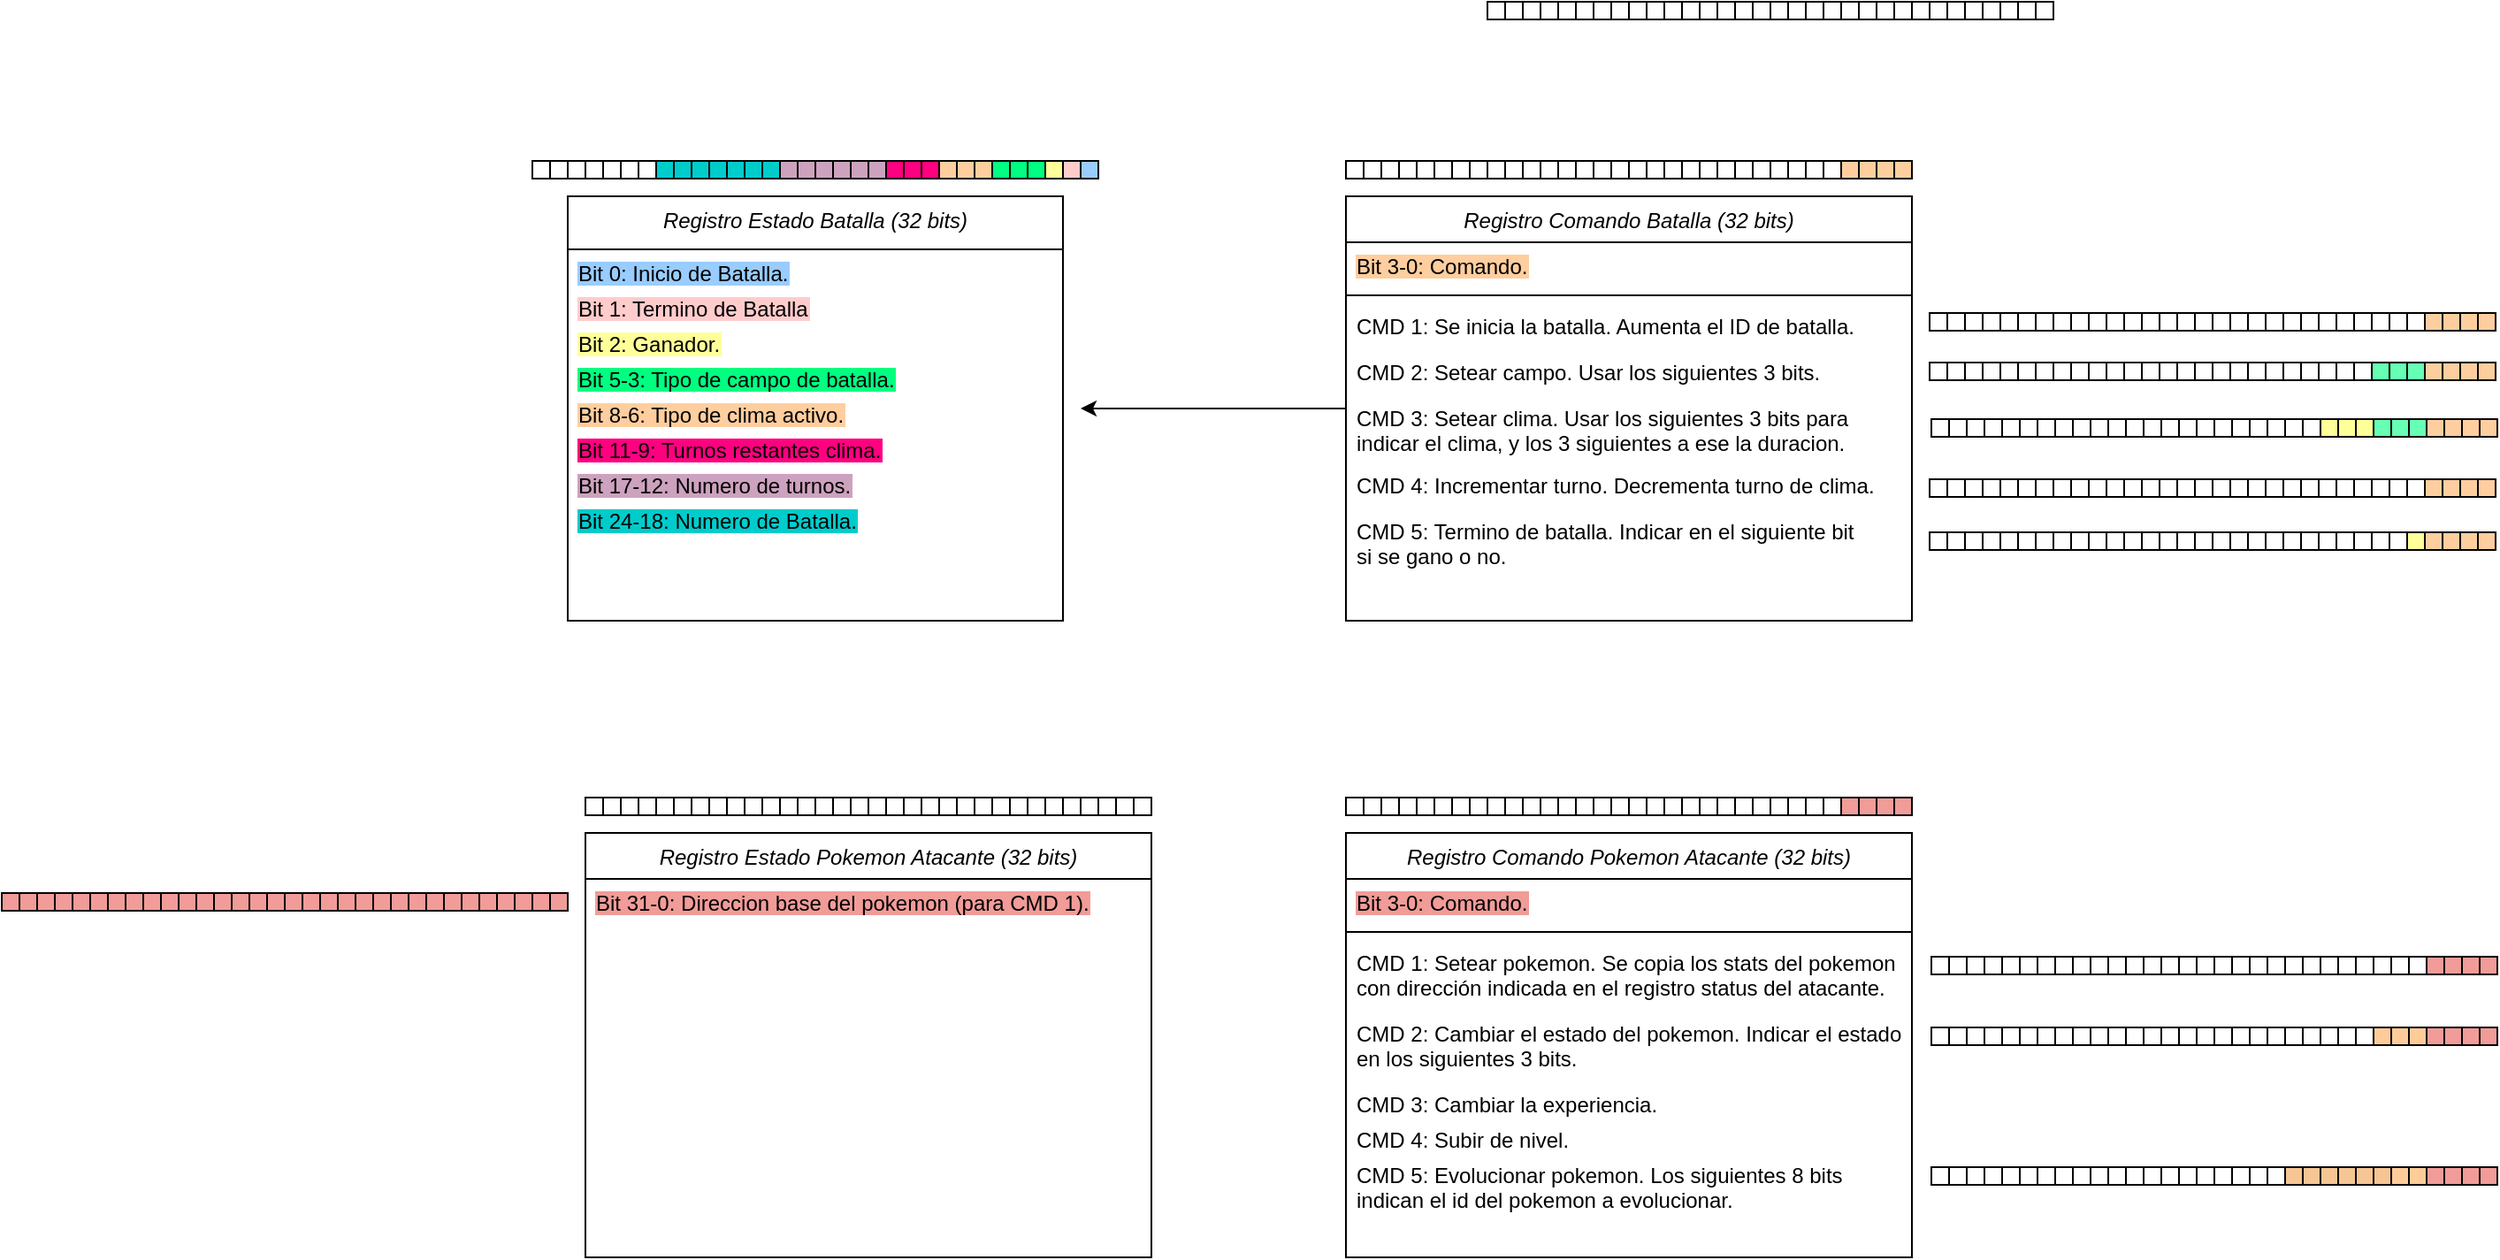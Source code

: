 <mxfile version="24.5.4" type="device">
  <diagram id="C5RBs43oDa-KdzZeNtuy" name="Page-1">
    <mxGraphModel dx="1479" dy="1510" grid="1" gridSize="10" guides="1" tooltips="1" connect="1" arrows="1" fold="1" page="1" pageScale="1" pageWidth="827" pageHeight="1169" math="0" shadow="0">
      <root>
        <mxCell id="WIyWlLk6GJQsqaUBKTNV-0" />
        <mxCell id="WIyWlLk6GJQsqaUBKTNV-1" parent="WIyWlLk6GJQsqaUBKTNV-0" />
        <mxCell id="zkfFHV4jXpPFQw0GAbJ--0" value="Registro Estado Batalla (32 bits)" style="swimlane;fontStyle=2;align=center;verticalAlign=top;childLayout=stackLayout;horizontal=1;startSize=30;horizontalStack=0;resizeParent=1;resizeLast=0;collapsible=1;marginBottom=0;rounded=0;shadow=0;strokeWidth=1;" parent="WIyWlLk6GJQsqaUBKTNV-1" vertex="1">
          <mxGeometry x="30" y="40" width="280" height="240" as="geometry">
            <mxRectangle x="230" y="140" width="160" height="26" as="alternateBounds" />
          </mxGeometry>
        </mxCell>
        <mxCell id="zkfFHV4jXpPFQw0GAbJ--1" value="Bit 0: Inicio de Batalla." style="text;align=left;verticalAlign=top;spacingLeft=4;spacingRight=4;overflow=hidden;rotatable=0;points=[[0,0.5],[1,0.5]];portConstraint=eastwest;labelBorderColor=none;labelBackgroundColor=#99ccff;" parent="zkfFHV4jXpPFQw0GAbJ--0" vertex="1">
          <mxGeometry y="30" width="280" height="20" as="geometry" />
        </mxCell>
        <mxCell id="zkfFHV4jXpPFQw0GAbJ--2" value="Bit 1: Termino de Batalla" style="text;align=left;verticalAlign=top;spacingLeft=4;spacingRight=4;overflow=hidden;rotatable=0;points=[[0,0.5],[1,0.5]];portConstraint=eastwest;rounded=0;shadow=0;html=0;labelBackgroundColor=#ffcccc;" parent="zkfFHV4jXpPFQw0GAbJ--0" vertex="1">
          <mxGeometry y="50" width="280" height="20" as="geometry" />
        </mxCell>
        <mxCell id="A0Vk1uOY33R5suH3qCWU-13" value="Bit 2: Ganador." style="text;align=left;verticalAlign=top;spacingLeft=4;spacingRight=4;overflow=hidden;rotatable=0;points=[[0,0.5],[1,0.5]];portConstraint=eastwest;rounded=0;shadow=0;html=0;labelBackgroundColor=#ffff99;" parent="zkfFHV4jXpPFQw0GAbJ--0" vertex="1">
          <mxGeometry y="70" width="280" height="20" as="geometry" />
        </mxCell>
        <mxCell id="zkfFHV4jXpPFQw0GAbJ--3" value="Bit 5-3: Tipo de campo de batalla." style="text;align=left;verticalAlign=top;spacingLeft=4;spacingRight=4;overflow=hidden;rotatable=0;points=[[0,0.5],[1,0.5]];portConstraint=eastwest;rounded=0;shadow=0;html=0;labelBackgroundColor=#00ff80;" parent="zkfFHV4jXpPFQw0GAbJ--0" vertex="1">
          <mxGeometry y="90" width="280" height="20" as="geometry" />
        </mxCell>
        <mxCell id="A0Vk1uOY33R5suH3qCWU-0" value="Bit 8-6: Tipo de clima activo." style="text;align=left;verticalAlign=top;spacingLeft=4;spacingRight=4;overflow=hidden;rotatable=0;points=[[0,0.5],[1,0.5]];portConstraint=eastwest;rounded=0;shadow=0;html=0;labelBackgroundColor=#ffce9f;" parent="zkfFHV4jXpPFQw0GAbJ--0" vertex="1">
          <mxGeometry y="110" width="280" height="20" as="geometry" />
        </mxCell>
        <mxCell id="A0Vk1uOY33R5suH3qCWU-2" value="Bit 11-9: Turnos restantes clima." style="text;align=left;verticalAlign=top;spacingLeft=4;spacingRight=4;overflow=hidden;rotatable=0;points=[[0,0.5],[1,0.5]];portConstraint=eastwest;rounded=0;shadow=0;html=0;labelBackgroundColor=#ff0080;" parent="zkfFHV4jXpPFQw0GAbJ--0" vertex="1">
          <mxGeometry y="130" width="280" height="20" as="geometry" />
        </mxCell>
        <mxCell id="A0Vk1uOY33R5suH3qCWU-9" value="Bit 17-12: Numero de turnos." style="text;align=left;verticalAlign=top;spacingLeft=4;spacingRight=4;overflow=hidden;rotatable=0;points=[[0,0.5],[1,0.5]];portConstraint=eastwest;rounded=0;shadow=0;html=0;labelBackgroundColor=#cda2be;" parent="zkfFHV4jXpPFQw0GAbJ--0" vertex="1">
          <mxGeometry y="150" width="280" height="20" as="geometry" />
        </mxCell>
        <mxCell id="A0Vk1uOY33R5suH3qCWU-10" value="Bit 24-18: Numero de Batalla." style="text;align=left;verticalAlign=top;spacingLeft=4;spacingRight=4;overflow=hidden;rotatable=0;points=[[0,0.5],[1,0.5]];portConstraint=eastwest;rounded=0;shadow=0;html=0;labelBackgroundColor=#00cccc;" parent="zkfFHV4jXpPFQw0GAbJ--0" vertex="1">
          <mxGeometry y="170" width="280" height="24" as="geometry" />
        </mxCell>
        <mxCell id="jOmrKNcZ774Khs-bOahz-1" style="edgeStyle=orthogonalEdgeStyle;rounded=0;orthogonalLoop=1;jettySize=auto;html=1;" parent="WIyWlLk6GJQsqaUBKTNV-1" source="A0Vk1uOY33R5suH3qCWU-14" edge="1">
          <mxGeometry relative="1" as="geometry">
            <mxPoint x="320" y="160" as="targetPoint" />
          </mxGeometry>
        </mxCell>
        <mxCell id="A0Vk1uOY33R5suH3qCWU-14" value="Registro Comando Batalla (32 bits)" style="swimlane;fontStyle=2;align=center;verticalAlign=top;childLayout=stackLayout;horizontal=1;startSize=26;horizontalStack=0;resizeParent=1;resizeLast=0;collapsible=1;marginBottom=0;rounded=0;shadow=0;strokeWidth=1;" parent="WIyWlLk6GJQsqaUBKTNV-1" vertex="1">
          <mxGeometry x="470" y="40" width="320" height="240" as="geometry">
            <mxRectangle x="230" y="140" width="160" height="26" as="alternateBounds" />
          </mxGeometry>
        </mxCell>
        <mxCell id="A0Vk1uOY33R5suH3qCWU-15" value="Bit 3-0: Comando." style="text;align=left;verticalAlign=top;spacingLeft=4;spacingRight=4;overflow=hidden;rotatable=0;points=[[0,0.5],[1,0.5]];portConstraint=eastwest;labelBackgroundColor=#ffce9f;" parent="A0Vk1uOY33R5suH3qCWU-14" vertex="1">
          <mxGeometry y="26" width="320" height="26" as="geometry" />
        </mxCell>
        <mxCell id="A0Vk1uOY33R5suH3qCWU-23" value="" style="line;html=1;strokeWidth=1;align=left;verticalAlign=middle;spacingTop=-1;spacingLeft=3;spacingRight=3;rotatable=0;labelPosition=right;points=[];portConstraint=eastwest;" parent="A0Vk1uOY33R5suH3qCWU-14" vertex="1">
          <mxGeometry y="52" width="320" height="8" as="geometry" />
        </mxCell>
        <mxCell id="A0Vk1uOY33R5suH3qCWU-26" value="CMD 1: Se inicia la batalla. Aumenta el ID de batalla." style="text;align=left;verticalAlign=top;spacingLeft=4;spacingRight=4;overflow=hidden;rotatable=0;points=[[0,0.5],[1,0.5]];portConstraint=eastwest;" parent="A0Vk1uOY33R5suH3qCWU-14" vertex="1">
          <mxGeometry y="60" width="320" height="26" as="geometry" />
        </mxCell>
        <mxCell id="A0Vk1uOY33R5suH3qCWU-25" value="CMD 2: Setear campo. Usar los siguientes 3 bits." style="text;align=left;verticalAlign=top;spacingLeft=4;spacingRight=4;overflow=hidden;rotatable=0;points=[[0,0.5],[1,0.5]];portConstraint=eastwest;" parent="A0Vk1uOY33R5suH3qCWU-14" vertex="1">
          <mxGeometry y="86" width="320" height="26" as="geometry" />
        </mxCell>
        <mxCell id="A0Vk1uOY33R5suH3qCWU-27" value="CMD 3: Setear clima. Usar los siguientes 3 bits para &#xa;indicar el clima, y los 3 siguientes a ese la duracion." style="text;align=left;verticalAlign=top;spacingLeft=4;spacingRight=4;overflow=hidden;rotatable=0;points=[[0,0.5],[1,0.5]];portConstraint=eastwest;" parent="A0Vk1uOY33R5suH3qCWU-14" vertex="1">
          <mxGeometry y="112" width="320" height="38" as="geometry" />
        </mxCell>
        <mxCell id="A0Vk1uOY33R5suH3qCWU-28" value="CMD 4: Incrementar turno. Decrementa turno de clima." style="text;align=left;verticalAlign=top;spacingLeft=4;spacingRight=4;overflow=hidden;rotatable=0;points=[[0,0.5],[1,0.5]];portConstraint=eastwest;" parent="A0Vk1uOY33R5suH3qCWU-14" vertex="1">
          <mxGeometry y="150" width="320" height="26" as="geometry" />
        </mxCell>
        <mxCell id="A0Vk1uOY33R5suH3qCWU-29" value="CMD 5: Termino de batalla. Indicar en el siguiente bit &#xa;si se gano o no." style="text;align=left;verticalAlign=top;spacingLeft=4;spacingRight=4;overflow=hidden;rotatable=0;points=[[0,0.5],[1,0.5]];portConstraint=eastwest;" parent="A0Vk1uOY33R5suH3qCWU-14" vertex="1">
          <mxGeometry y="176" width="320" height="34" as="geometry" />
        </mxCell>
        <mxCell id="jOmrKNcZ774Khs-bOahz-117" value="" style="group" parent="WIyWlLk6GJQsqaUBKTNV-1" vertex="1" connectable="0">
          <mxGeometry x="550" y="-70" width="320" height="10" as="geometry" />
        </mxCell>
        <mxCell id="jOmrKNcZ774Khs-bOahz-85" value="" style="whiteSpace=wrap;html=1;aspect=fixed;" parent="jOmrKNcZ774Khs-bOahz-117" vertex="1">
          <mxGeometry width="10" height="10" as="geometry" />
        </mxCell>
        <mxCell id="jOmrKNcZ774Khs-bOahz-86" value="" style="whiteSpace=wrap;html=1;aspect=fixed;" parent="jOmrKNcZ774Khs-bOahz-117" vertex="1">
          <mxGeometry x="10" width="10" height="10" as="geometry" />
        </mxCell>
        <mxCell id="jOmrKNcZ774Khs-bOahz-87" value="" style="whiteSpace=wrap;html=1;aspect=fixed;" parent="jOmrKNcZ774Khs-bOahz-117" vertex="1">
          <mxGeometry x="20" width="10" height="10" as="geometry" />
        </mxCell>
        <mxCell id="jOmrKNcZ774Khs-bOahz-88" value="" style="whiteSpace=wrap;html=1;aspect=fixed;" parent="jOmrKNcZ774Khs-bOahz-117" vertex="1">
          <mxGeometry x="30" width="10" height="10" as="geometry" />
        </mxCell>
        <mxCell id="jOmrKNcZ774Khs-bOahz-89" value="" style="whiteSpace=wrap;html=1;aspect=fixed;" parent="jOmrKNcZ774Khs-bOahz-117" vertex="1">
          <mxGeometry x="40" width="10" height="10" as="geometry" />
        </mxCell>
        <mxCell id="jOmrKNcZ774Khs-bOahz-90" value="" style="whiteSpace=wrap;html=1;aspect=fixed;" parent="jOmrKNcZ774Khs-bOahz-117" vertex="1">
          <mxGeometry x="50" width="10" height="10" as="geometry" />
        </mxCell>
        <mxCell id="jOmrKNcZ774Khs-bOahz-91" value="" style="whiteSpace=wrap;html=1;aspect=fixed;" parent="jOmrKNcZ774Khs-bOahz-117" vertex="1">
          <mxGeometry x="60" width="10" height="10" as="geometry" />
        </mxCell>
        <mxCell id="jOmrKNcZ774Khs-bOahz-92" value="" style="whiteSpace=wrap;html=1;aspect=fixed;" parent="jOmrKNcZ774Khs-bOahz-117" vertex="1">
          <mxGeometry x="70" width="10" height="10" as="geometry" />
        </mxCell>
        <mxCell id="jOmrKNcZ774Khs-bOahz-93" value="" style="whiteSpace=wrap;html=1;aspect=fixed;" parent="jOmrKNcZ774Khs-bOahz-117" vertex="1">
          <mxGeometry x="80" width="10" height="10" as="geometry" />
        </mxCell>
        <mxCell id="jOmrKNcZ774Khs-bOahz-94" value="" style="whiteSpace=wrap;html=1;aspect=fixed;" parent="jOmrKNcZ774Khs-bOahz-117" vertex="1">
          <mxGeometry x="90" width="10" height="10" as="geometry" />
        </mxCell>
        <mxCell id="jOmrKNcZ774Khs-bOahz-95" value="" style="whiteSpace=wrap;html=1;aspect=fixed;" parent="jOmrKNcZ774Khs-bOahz-117" vertex="1">
          <mxGeometry x="100" width="10" height="10" as="geometry" />
        </mxCell>
        <mxCell id="jOmrKNcZ774Khs-bOahz-96" value="" style="whiteSpace=wrap;html=1;aspect=fixed;" parent="jOmrKNcZ774Khs-bOahz-117" vertex="1">
          <mxGeometry x="110" width="10" height="10" as="geometry" />
        </mxCell>
        <mxCell id="jOmrKNcZ774Khs-bOahz-97" value="" style="whiteSpace=wrap;html=1;aspect=fixed;" parent="jOmrKNcZ774Khs-bOahz-117" vertex="1">
          <mxGeometry x="120" width="10" height="10" as="geometry" />
        </mxCell>
        <mxCell id="jOmrKNcZ774Khs-bOahz-98" value="" style="whiteSpace=wrap;html=1;aspect=fixed;" parent="jOmrKNcZ774Khs-bOahz-117" vertex="1">
          <mxGeometry x="130" width="10" height="10" as="geometry" />
        </mxCell>
        <mxCell id="jOmrKNcZ774Khs-bOahz-99" value="" style="whiteSpace=wrap;html=1;aspect=fixed;" parent="jOmrKNcZ774Khs-bOahz-117" vertex="1">
          <mxGeometry x="140" width="10" height="10" as="geometry" />
        </mxCell>
        <mxCell id="jOmrKNcZ774Khs-bOahz-100" value="" style="whiteSpace=wrap;html=1;aspect=fixed;" parent="jOmrKNcZ774Khs-bOahz-117" vertex="1">
          <mxGeometry x="150" width="10" height="10" as="geometry" />
        </mxCell>
        <mxCell id="jOmrKNcZ774Khs-bOahz-101" value="" style="whiteSpace=wrap;html=1;aspect=fixed;" parent="jOmrKNcZ774Khs-bOahz-117" vertex="1">
          <mxGeometry x="160" width="10" height="10" as="geometry" />
        </mxCell>
        <mxCell id="jOmrKNcZ774Khs-bOahz-102" value="" style="whiteSpace=wrap;html=1;aspect=fixed;" parent="jOmrKNcZ774Khs-bOahz-117" vertex="1">
          <mxGeometry x="170" width="10" height="10" as="geometry" />
        </mxCell>
        <mxCell id="jOmrKNcZ774Khs-bOahz-103" value="" style="whiteSpace=wrap;html=1;aspect=fixed;" parent="jOmrKNcZ774Khs-bOahz-117" vertex="1">
          <mxGeometry x="180" width="10" height="10" as="geometry" />
        </mxCell>
        <mxCell id="jOmrKNcZ774Khs-bOahz-104" value="" style="whiteSpace=wrap;html=1;aspect=fixed;" parent="jOmrKNcZ774Khs-bOahz-117" vertex="1">
          <mxGeometry x="190" width="10" height="10" as="geometry" />
        </mxCell>
        <mxCell id="jOmrKNcZ774Khs-bOahz-105" value="" style="whiteSpace=wrap;html=1;aspect=fixed;" parent="jOmrKNcZ774Khs-bOahz-117" vertex="1">
          <mxGeometry x="200" width="10" height="10" as="geometry" />
        </mxCell>
        <mxCell id="jOmrKNcZ774Khs-bOahz-106" value="" style="whiteSpace=wrap;html=1;aspect=fixed;" parent="jOmrKNcZ774Khs-bOahz-117" vertex="1">
          <mxGeometry x="210" width="10" height="10" as="geometry" />
        </mxCell>
        <mxCell id="jOmrKNcZ774Khs-bOahz-107" value="" style="whiteSpace=wrap;html=1;aspect=fixed;" parent="jOmrKNcZ774Khs-bOahz-117" vertex="1">
          <mxGeometry x="220" width="10" height="10" as="geometry" />
        </mxCell>
        <mxCell id="jOmrKNcZ774Khs-bOahz-108" value="" style="whiteSpace=wrap;html=1;aspect=fixed;" parent="jOmrKNcZ774Khs-bOahz-117" vertex="1">
          <mxGeometry x="230" width="10" height="10" as="geometry" />
        </mxCell>
        <mxCell id="jOmrKNcZ774Khs-bOahz-109" value="" style="whiteSpace=wrap;html=1;aspect=fixed;" parent="jOmrKNcZ774Khs-bOahz-117" vertex="1">
          <mxGeometry x="240" width="10" height="10" as="geometry" />
        </mxCell>
        <mxCell id="jOmrKNcZ774Khs-bOahz-110" value="" style="whiteSpace=wrap;html=1;aspect=fixed;" parent="jOmrKNcZ774Khs-bOahz-117" vertex="1">
          <mxGeometry x="250" width="10" height="10" as="geometry" />
        </mxCell>
        <mxCell id="jOmrKNcZ774Khs-bOahz-111" value="" style="whiteSpace=wrap;html=1;aspect=fixed;" parent="jOmrKNcZ774Khs-bOahz-117" vertex="1">
          <mxGeometry x="260" width="10" height="10" as="geometry" />
        </mxCell>
        <mxCell id="jOmrKNcZ774Khs-bOahz-112" value="" style="whiteSpace=wrap;html=1;aspect=fixed;" parent="jOmrKNcZ774Khs-bOahz-117" vertex="1">
          <mxGeometry x="270" width="10" height="10" as="geometry" />
        </mxCell>
        <mxCell id="jOmrKNcZ774Khs-bOahz-113" value="" style="whiteSpace=wrap;html=1;aspect=fixed;" parent="jOmrKNcZ774Khs-bOahz-117" vertex="1">
          <mxGeometry x="280" width="10" height="10" as="geometry" />
        </mxCell>
        <mxCell id="jOmrKNcZ774Khs-bOahz-114" value="" style="whiteSpace=wrap;html=1;aspect=fixed;" parent="jOmrKNcZ774Khs-bOahz-117" vertex="1">
          <mxGeometry x="290" width="10" height="10" as="geometry" />
        </mxCell>
        <mxCell id="jOmrKNcZ774Khs-bOahz-115" value="" style="whiteSpace=wrap;html=1;aspect=fixed;" parent="jOmrKNcZ774Khs-bOahz-117" vertex="1">
          <mxGeometry x="300" width="10" height="10" as="geometry" />
        </mxCell>
        <mxCell id="jOmrKNcZ774Khs-bOahz-116" value="" style="whiteSpace=wrap;html=1;aspect=fixed;" parent="jOmrKNcZ774Khs-bOahz-117" vertex="1">
          <mxGeometry x="310" width="10" height="10" as="geometry" />
        </mxCell>
        <mxCell id="jOmrKNcZ774Khs-bOahz-118" value="" style="group" parent="WIyWlLk6GJQsqaUBKTNV-1" vertex="1" connectable="0">
          <mxGeometry x="10" y="20" width="320" height="10" as="geometry" />
        </mxCell>
        <mxCell id="jOmrKNcZ774Khs-bOahz-10" value="" style="whiteSpace=wrap;html=1;aspect=fixed;" parent="jOmrKNcZ774Khs-bOahz-118" vertex="1">
          <mxGeometry width="10" height="10" as="geometry" />
        </mxCell>
        <mxCell id="jOmrKNcZ774Khs-bOahz-11" value="" style="whiteSpace=wrap;html=1;aspect=fixed;" parent="jOmrKNcZ774Khs-bOahz-118" vertex="1">
          <mxGeometry x="10" width="10" height="10" as="geometry" />
        </mxCell>
        <mxCell id="jOmrKNcZ774Khs-bOahz-14" value="" style="whiteSpace=wrap;html=1;aspect=fixed;" parent="jOmrKNcZ774Khs-bOahz-118" vertex="1">
          <mxGeometry x="20" width="10" height="10" as="geometry" />
        </mxCell>
        <mxCell id="jOmrKNcZ774Khs-bOahz-15" value="" style="whiteSpace=wrap;html=1;aspect=fixed;" parent="jOmrKNcZ774Khs-bOahz-118" vertex="1">
          <mxGeometry x="30" width="10" height="10" as="geometry" />
        </mxCell>
        <mxCell id="jOmrKNcZ774Khs-bOahz-16" value="" style="whiteSpace=wrap;html=1;aspect=fixed;" parent="jOmrKNcZ774Khs-bOahz-118" vertex="1">
          <mxGeometry x="40" width="10" height="10" as="geometry" />
        </mxCell>
        <mxCell id="jOmrKNcZ774Khs-bOahz-17" value="" style="whiteSpace=wrap;html=1;aspect=fixed;" parent="jOmrKNcZ774Khs-bOahz-118" vertex="1">
          <mxGeometry x="50" width="10" height="10" as="geometry" />
        </mxCell>
        <mxCell id="jOmrKNcZ774Khs-bOahz-18" value="" style="whiteSpace=wrap;html=1;aspect=fixed;" parent="jOmrKNcZ774Khs-bOahz-118" vertex="1">
          <mxGeometry x="60" width="10" height="10" as="geometry" />
        </mxCell>
        <mxCell id="jOmrKNcZ774Khs-bOahz-19" value="" style="whiteSpace=wrap;html=1;aspect=fixed;fillColor=#00CCCC;" parent="jOmrKNcZ774Khs-bOahz-118" vertex="1">
          <mxGeometry x="70" width="10" height="10" as="geometry" />
        </mxCell>
        <mxCell id="jOmrKNcZ774Khs-bOahz-20" value="" style="whiteSpace=wrap;html=1;aspect=fixed;fillColor=#00CCCC;" parent="jOmrKNcZ774Khs-bOahz-118" vertex="1">
          <mxGeometry x="80" width="10" height="10" as="geometry" />
        </mxCell>
        <mxCell id="jOmrKNcZ774Khs-bOahz-21" value="" style="whiteSpace=wrap;html=1;aspect=fixed;fillColor=#00CCCC;" parent="jOmrKNcZ774Khs-bOahz-118" vertex="1">
          <mxGeometry x="90" width="10" height="10" as="geometry" />
        </mxCell>
        <mxCell id="jOmrKNcZ774Khs-bOahz-22" value="" style="whiteSpace=wrap;html=1;aspect=fixed;fillColor=#00CCCC;" parent="jOmrKNcZ774Khs-bOahz-118" vertex="1">
          <mxGeometry x="100" width="10" height="10" as="geometry" />
        </mxCell>
        <mxCell id="jOmrKNcZ774Khs-bOahz-23" value="" style="whiteSpace=wrap;html=1;aspect=fixed;fillColor=#00CCCC;" parent="jOmrKNcZ774Khs-bOahz-118" vertex="1">
          <mxGeometry x="110" width="10" height="10" as="geometry" />
        </mxCell>
        <mxCell id="jOmrKNcZ774Khs-bOahz-24" value="" style="whiteSpace=wrap;html=1;aspect=fixed;fillColor=#00CCCC;" parent="jOmrKNcZ774Khs-bOahz-118" vertex="1">
          <mxGeometry x="120" width="10" height="10" as="geometry" />
        </mxCell>
        <mxCell id="jOmrKNcZ774Khs-bOahz-25" value="" style="whiteSpace=wrap;html=1;aspect=fixed;fillColor=#00CCCC;" parent="jOmrKNcZ774Khs-bOahz-118" vertex="1">
          <mxGeometry x="130" width="10" height="10" as="geometry" />
        </mxCell>
        <mxCell id="jOmrKNcZ774Khs-bOahz-26" value="" style="whiteSpace=wrap;html=1;aspect=fixed;fillColor=#CDA2BE;" parent="jOmrKNcZ774Khs-bOahz-118" vertex="1">
          <mxGeometry x="140" width="10" height="10" as="geometry" />
        </mxCell>
        <mxCell id="jOmrKNcZ774Khs-bOahz-27" value="" style="whiteSpace=wrap;html=1;aspect=fixed;fillColor=#CDA2BE;" parent="jOmrKNcZ774Khs-bOahz-118" vertex="1">
          <mxGeometry x="150" width="10" height="10" as="geometry" />
        </mxCell>
        <mxCell id="jOmrKNcZ774Khs-bOahz-28" value="" style="whiteSpace=wrap;html=1;aspect=fixed;fillColor=#CDA2BE;" parent="jOmrKNcZ774Khs-bOahz-118" vertex="1">
          <mxGeometry x="160" width="10" height="10" as="geometry" />
        </mxCell>
        <mxCell id="jOmrKNcZ774Khs-bOahz-29" value="" style="whiteSpace=wrap;html=1;aspect=fixed;fillColor=#CDA2BE;" parent="jOmrKNcZ774Khs-bOahz-118" vertex="1">
          <mxGeometry x="170" width="10" height="10" as="geometry" />
        </mxCell>
        <mxCell id="jOmrKNcZ774Khs-bOahz-30" value="" style="whiteSpace=wrap;html=1;aspect=fixed;fillColor=#CDA2BE;" parent="jOmrKNcZ774Khs-bOahz-118" vertex="1">
          <mxGeometry x="180" width="10" height="10" as="geometry" />
        </mxCell>
        <mxCell id="jOmrKNcZ774Khs-bOahz-31" value="" style="whiteSpace=wrap;html=1;aspect=fixed;fillColor=#CDA2BE;" parent="jOmrKNcZ774Khs-bOahz-118" vertex="1">
          <mxGeometry x="190" width="10" height="10" as="geometry" />
        </mxCell>
        <mxCell id="jOmrKNcZ774Khs-bOahz-32" value="" style="whiteSpace=wrap;html=1;aspect=fixed;fillColor=#FF0080;" parent="jOmrKNcZ774Khs-bOahz-118" vertex="1">
          <mxGeometry x="200" width="10" height="10" as="geometry" />
        </mxCell>
        <mxCell id="jOmrKNcZ774Khs-bOahz-33" value="" style="whiteSpace=wrap;html=1;aspect=fixed;fillColor=#FF0080;" parent="jOmrKNcZ774Khs-bOahz-118" vertex="1">
          <mxGeometry x="210" width="10" height="10" as="geometry" />
        </mxCell>
        <mxCell id="jOmrKNcZ774Khs-bOahz-34" value="" style="whiteSpace=wrap;html=1;aspect=fixed;fillColor=#FF0080;" parent="jOmrKNcZ774Khs-bOahz-118" vertex="1">
          <mxGeometry x="220" width="10" height="10" as="geometry" />
        </mxCell>
        <mxCell id="jOmrKNcZ774Khs-bOahz-35" value="" style="whiteSpace=wrap;html=1;aspect=fixed;fillColor=#FFCE9F;" parent="jOmrKNcZ774Khs-bOahz-118" vertex="1">
          <mxGeometry x="230" width="10" height="10" as="geometry" />
        </mxCell>
        <mxCell id="jOmrKNcZ774Khs-bOahz-36" value="" style="whiteSpace=wrap;html=1;aspect=fixed;fillColor=#FFCE9F;" parent="jOmrKNcZ774Khs-bOahz-118" vertex="1">
          <mxGeometry x="240" width="10" height="10" as="geometry" />
        </mxCell>
        <mxCell id="jOmrKNcZ774Khs-bOahz-37" value="" style="whiteSpace=wrap;html=1;aspect=fixed;fillColor=#FFCE9F;" parent="jOmrKNcZ774Khs-bOahz-118" vertex="1">
          <mxGeometry x="250" width="10" height="10" as="geometry" />
        </mxCell>
        <mxCell id="jOmrKNcZ774Khs-bOahz-38" value="" style="whiteSpace=wrap;html=1;aspect=fixed;fillColor=#00FF80;" parent="jOmrKNcZ774Khs-bOahz-118" vertex="1">
          <mxGeometry x="260" width="10" height="10" as="geometry" />
        </mxCell>
        <mxCell id="jOmrKNcZ774Khs-bOahz-39" value="" style="whiteSpace=wrap;html=1;aspect=fixed;fillColor=#00FF80;" parent="jOmrKNcZ774Khs-bOahz-118" vertex="1">
          <mxGeometry x="270" width="10" height="10" as="geometry" />
        </mxCell>
        <mxCell id="jOmrKNcZ774Khs-bOahz-40" value="" style="whiteSpace=wrap;html=1;aspect=fixed;fillColor=#00FF80;" parent="jOmrKNcZ774Khs-bOahz-118" vertex="1">
          <mxGeometry x="280" width="10" height="10" as="geometry" />
        </mxCell>
        <mxCell id="jOmrKNcZ774Khs-bOahz-41" value="" style="whiteSpace=wrap;html=1;aspect=fixed;fillColor=#FFFF99;" parent="jOmrKNcZ774Khs-bOahz-118" vertex="1">
          <mxGeometry x="290" width="10" height="10" as="geometry" />
        </mxCell>
        <mxCell id="jOmrKNcZ774Khs-bOahz-42" value="" style="whiteSpace=wrap;html=1;aspect=fixed;fillColor=#FFCCCC;" parent="jOmrKNcZ774Khs-bOahz-118" vertex="1">
          <mxGeometry x="300" width="10" height="10" as="geometry" />
        </mxCell>
        <mxCell id="jOmrKNcZ774Khs-bOahz-77" value="" style="whiteSpace=wrap;html=1;aspect=fixed;fillColor=#99CCFF;" parent="jOmrKNcZ774Khs-bOahz-118" vertex="1">
          <mxGeometry x="310" width="10" height="10" as="geometry" />
        </mxCell>
        <mxCell id="jOmrKNcZ774Khs-bOahz-119" value="" style="group" parent="WIyWlLk6GJQsqaUBKTNV-1" vertex="1" connectable="0">
          <mxGeometry x="470" y="20" width="320" height="10" as="geometry" />
        </mxCell>
        <mxCell id="jOmrKNcZ774Khs-bOahz-120" value="" style="whiteSpace=wrap;html=1;aspect=fixed;" parent="jOmrKNcZ774Khs-bOahz-119" vertex="1">
          <mxGeometry width="10" height="10" as="geometry" />
        </mxCell>
        <mxCell id="jOmrKNcZ774Khs-bOahz-121" value="" style="whiteSpace=wrap;html=1;aspect=fixed;" parent="jOmrKNcZ774Khs-bOahz-119" vertex="1">
          <mxGeometry x="10" width="10" height="10" as="geometry" />
        </mxCell>
        <mxCell id="jOmrKNcZ774Khs-bOahz-122" value="" style="whiteSpace=wrap;html=1;aspect=fixed;" parent="jOmrKNcZ774Khs-bOahz-119" vertex="1">
          <mxGeometry x="20" width="10" height="10" as="geometry" />
        </mxCell>
        <mxCell id="jOmrKNcZ774Khs-bOahz-123" value="" style="whiteSpace=wrap;html=1;aspect=fixed;" parent="jOmrKNcZ774Khs-bOahz-119" vertex="1">
          <mxGeometry x="30" width="10" height="10" as="geometry" />
        </mxCell>
        <mxCell id="jOmrKNcZ774Khs-bOahz-124" value="" style="whiteSpace=wrap;html=1;aspect=fixed;" parent="jOmrKNcZ774Khs-bOahz-119" vertex="1">
          <mxGeometry x="40" width="10" height="10" as="geometry" />
        </mxCell>
        <mxCell id="jOmrKNcZ774Khs-bOahz-125" value="" style="whiteSpace=wrap;html=1;aspect=fixed;" parent="jOmrKNcZ774Khs-bOahz-119" vertex="1">
          <mxGeometry x="50" width="10" height="10" as="geometry" />
        </mxCell>
        <mxCell id="jOmrKNcZ774Khs-bOahz-126" value="" style="whiteSpace=wrap;html=1;aspect=fixed;" parent="jOmrKNcZ774Khs-bOahz-119" vertex="1">
          <mxGeometry x="60" width="10" height="10" as="geometry" />
        </mxCell>
        <mxCell id="jOmrKNcZ774Khs-bOahz-127" value="" style="whiteSpace=wrap;html=1;aspect=fixed;" parent="jOmrKNcZ774Khs-bOahz-119" vertex="1">
          <mxGeometry x="70" width="10" height="10" as="geometry" />
        </mxCell>
        <mxCell id="jOmrKNcZ774Khs-bOahz-128" value="" style="whiteSpace=wrap;html=1;aspect=fixed;" parent="jOmrKNcZ774Khs-bOahz-119" vertex="1">
          <mxGeometry x="80" width="10" height="10" as="geometry" />
        </mxCell>
        <mxCell id="jOmrKNcZ774Khs-bOahz-129" value="" style="whiteSpace=wrap;html=1;aspect=fixed;" parent="jOmrKNcZ774Khs-bOahz-119" vertex="1">
          <mxGeometry x="90" width="10" height="10" as="geometry" />
        </mxCell>
        <mxCell id="jOmrKNcZ774Khs-bOahz-130" value="" style="whiteSpace=wrap;html=1;aspect=fixed;" parent="jOmrKNcZ774Khs-bOahz-119" vertex="1">
          <mxGeometry x="100" width="10" height="10" as="geometry" />
        </mxCell>
        <mxCell id="jOmrKNcZ774Khs-bOahz-131" value="" style="whiteSpace=wrap;html=1;aspect=fixed;" parent="jOmrKNcZ774Khs-bOahz-119" vertex="1">
          <mxGeometry x="110" width="10" height="10" as="geometry" />
        </mxCell>
        <mxCell id="jOmrKNcZ774Khs-bOahz-132" value="" style="whiteSpace=wrap;html=1;aspect=fixed;" parent="jOmrKNcZ774Khs-bOahz-119" vertex="1">
          <mxGeometry x="120" width="10" height="10" as="geometry" />
        </mxCell>
        <mxCell id="jOmrKNcZ774Khs-bOahz-133" value="" style="whiteSpace=wrap;html=1;aspect=fixed;" parent="jOmrKNcZ774Khs-bOahz-119" vertex="1">
          <mxGeometry x="130" width="10" height="10" as="geometry" />
        </mxCell>
        <mxCell id="jOmrKNcZ774Khs-bOahz-134" value="" style="whiteSpace=wrap;html=1;aspect=fixed;" parent="jOmrKNcZ774Khs-bOahz-119" vertex="1">
          <mxGeometry x="140" width="10" height="10" as="geometry" />
        </mxCell>
        <mxCell id="jOmrKNcZ774Khs-bOahz-135" value="" style="whiteSpace=wrap;html=1;aspect=fixed;" parent="jOmrKNcZ774Khs-bOahz-119" vertex="1">
          <mxGeometry x="150" width="10" height="10" as="geometry" />
        </mxCell>
        <mxCell id="jOmrKNcZ774Khs-bOahz-136" value="" style="whiteSpace=wrap;html=1;aspect=fixed;" parent="jOmrKNcZ774Khs-bOahz-119" vertex="1">
          <mxGeometry x="160" width="10" height="10" as="geometry" />
        </mxCell>
        <mxCell id="jOmrKNcZ774Khs-bOahz-137" value="" style="whiteSpace=wrap;html=1;aspect=fixed;" parent="jOmrKNcZ774Khs-bOahz-119" vertex="1">
          <mxGeometry x="170" width="10" height="10" as="geometry" />
        </mxCell>
        <mxCell id="jOmrKNcZ774Khs-bOahz-138" value="" style="whiteSpace=wrap;html=1;aspect=fixed;" parent="jOmrKNcZ774Khs-bOahz-119" vertex="1">
          <mxGeometry x="180" width="10" height="10" as="geometry" />
        </mxCell>
        <mxCell id="jOmrKNcZ774Khs-bOahz-139" value="" style="whiteSpace=wrap;html=1;aspect=fixed;" parent="jOmrKNcZ774Khs-bOahz-119" vertex="1">
          <mxGeometry x="190" width="10" height="10" as="geometry" />
        </mxCell>
        <mxCell id="jOmrKNcZ774Khs-bOahz-140" value="" style="whiteSpace=wrap;html=1;aspect=fixed;" parent="jOmrKNcZ774Khs-bOahz-119" vertex="1">
          <mxGeometry x="200" width="10" height="10" as="geometry" />
        </mxCell>
        <mxCell id="jOmrKNcZ774Khs-bOahz-141" value="" style="whiteSpace=wrap;html=1;aspect=fixed;" parent="jOmrKNcZ774Khs-bOahz-119" vertex="1">
          <mxGeometry x="210" width="10" height="10" as="geometry" />
        </mxCell>
        <mxCell id="jOmrKNcZ774Khs-bOahz-142" value="" style="whiteSpace=wrap;html=1;aspect=fixed;" parent="jOmrKNcZ774Khs-bOahz-119" vertex="1">
          <mxGeometry x="220" width="10" height="10" as="geometry" />
        </mxCell>
        <mxCell id="jOmrKNcZ774Khs-bOahz-143" value="" style="whiteSpace=wrap;html=1;aspect=fixed;" parent="jOmrKNcZ774Khs-bOahz-119" vertex="1">
          <mxGeometry x="230" width="10" height="10" as="geometry" />
        </mxCell>
        <mxCell id="jOmrKNcZ774Khs-bOahz-144" value="" style="whiteSpace=wrap;html=1;aspect=fixed;" parent="jOmrKNcZ774Khs-bOahz-119" vertex="1">
          <mxGeometry x="240" width="10" height="10" as="geometry" />
        </mxCell>
        <mxCell id="jOmrKNcZ774Khs-bOahz-145" value="" style="whiteSpace=wrap;html=1;aspect=fixed;" parent="jOmrKNcZ774Khs-bOahz-119" vertex="1">
          <mxGeometry x="250" width="10" height="10" as="geometry" />
        </mxCell>
        <mxCell id="jOmrKNcZ774Khs-bOahz-146" value="" style="whiteSpace=wrap;html=1;aspect=fixed;" parent="jOmrKNcZ774Khs-bOahz-119" vertex="1">
          <mxGeometry x="260" width="10" height="10" as="geometry" />
        </mxCell>
        <mxCell id="jOmrKNcZ774Khs-bOahz-147" value="" style="whiteSpace=wrap;html=1;aspect=fixed;" parent="jOmrKNcZ774Khs-bOahz-119" vertex="1">
          <mxGeometry x="270" width="10" height="10" as="geometry" />
        </mxCell>
        <mxCell id="jOmrKNcZ774Khs-bOahz-148" value="" style="whiteSpace=wrap;html=1;aspect=fixed;fillColor=#FFCE9F;" parent="jOmrKNcZ774Khs-bOahz-119" vertex="1">
          <mxGeometry x="280" width="10" height="10" as="geometry" />
        </mxCell>
        <mxCell id="jOmrKNcZ774Khs-bOahz-149" value="" style="whiteSpace=wrap;html=1;aspect=fixed;fillColor=#FFCE9F;" parent="jOmrKNcZ774Khs-bOahz-119" vertex="1">
          <mxGeometry x="290" width="10" height="10" as="geometry" />
        </mxCell>
        <mxCell id="jOmrKNcZ774Khs-bOahz-150" value="" style="whiteSpace=wrap;html=1;aspect=fixed;fillColor=#FFCE9F;" parent="jOmrKNcZ774Khs-bOahz-119" vertex="1">
          <mxGeometry x="300" width="10" height="10" as="geometry" />
        </mxCell>
        <mxCell id="jOmrKNcZ774Khs-bOahz-151" value="" style="whiteSpace=wrap;html=1;aspect=fixed;fillColor=#FFCE9F;" parent="jOmrKNcZ774Khs-bOahz-119" vertex="1">
          <mxGeometry x="310" width="10" height="10" as="geometry" />
        </mxCell>
        <mxCell id="jOmrKNcZ774Khs-bOahz-154" value="Registro Comando Pokemon Atacante (32 bits)" style="swimlane;fontStyle=2;align=center;verticalAlign=top;childLayout=stackLayout;horizontal=1;startSize=26;horizontalStack=0;resizeParent=1;resizeLast=0;collapsible=1;marginBottom=0;rounded=0;shadow=0;strokeWidth=1;" parent="WIyWlLk6GJQsqaUBKTNV-1" vertex="1">
          <mxGeometry x="470" y="400" width="320" height="240" as="geometry">
            <mxRectangle x="230" y="140" width="160" height="26" as="alternateBounds" />
          </mxGeometry>
        </mxCell>
        <mxCell id="jOmrKNcZ774Khs-bOahz-155" value="Bit 3-0: Comando." style="text;align=left;verticalAlign=top;spacingLeft=4;spacingRight=4;overflow=hidden;rotatable=0;points=[[0,0.5],[1,0.5]];portConstraint=eastwest;labelBackgroundColor=#F19C99;" parent="jOmrKNcZ774Khs-bOahz-154" vertex="1">
          <mxGeometry y="26" width="320" height="26" as="geometry" />
        </mxCell>
        <mxCell id="jOmrKNcZ774Khs-bOahz-156" value="" style="line;html=1;strokeWidth=1;align=left;verticalAlign=middle;spacingTop=-1;spacingLeft=3;spacingRight=3;rotatable=0;labelPosition=right;points=[];portConstraint=eastwest;" parent="jOmrKNcZ774Khs-bOahz-154" vertex="1">
          <mxGeometry y="52" width="320" height="8" as="geometry" />
        </mxCell>
        <mxCell id="jOmrKNcZ774Khs-bOahz-157" value="CMD 1: Setear pokemon. Se copia los stats del pokemon&#xa;con dirección indicada en el registro status del atacante." style="text;align=left;verticalAlign=top;spacingLeft=4;spacingRight=4;overflow=hidden;rotatable=0;points=[[0,0.5],[1,0.5]];portConstraint=eastwest;" parent="jOmrKNcZ774Khs-bOahz-154" vertex="1">
          <mxGeometry y="60" width="320" height="40" as="geometry" />
        </mxCell>
        <mxCell id="jOmrKNcZ774Khs-bOahz-158" value="CMD 2: Cambiar el estado del pokemon. Indicar el estado&#xa;en los siguientes 3 bits." style="text;align=left;verticalAlign=top;spacingLeft=4;spacingRight=4;overflow=hidden;rotatable=0;points=[[0,0.5],[1,0.5]];portConstraint=eastwest;" parent="jOmrKNcZ774Khs-bOahz-154" vertex="1">
          <mxGeometry y="100" width="320" height="40" as="geometry" />
        </mxCell>
        <mxCell id="jOmrKNcZ774Khs-bOahz-569" value="CMD 3: Cambiar la experiencia." style="text;align=left;verticalAlign=top;spacingLeft=4;spacingRight=4;overflow=hidden;rotatable=0;points=[[0,0.5],[1,0.5]];portConstraint=eastwest;" parent="jOmrKNcZ774Khs-bOahz-154" vertex="1">
          <mxGeometry y="140" width="320" height="20" as="geometry" />
        </mxCell>
        <mxCell id="6VLWFbxtcUZiDCJLcJdM-0" value="CMD 4: Subir de nivel." style="text;align=left;verticalAlign=top;spacingLeft=4;spacingRight=4;overflow=hidden;rotatable=0;points=[[0,0.5],[1,0.5]];portConstraint=eastwest;" vertex="1" parent="jOmrKNcZ774Khs-bOahz-154">
          <mxGeometry y="160" width="320" height="20" as="geometry" />
        </mxCell>
        <mxCell id="6VLWFbxtcUZiDCJLcJdM-1" value="CMD 5: Evolucionar pokemon. Los siguientes 8 bits &#xa;indican el id del pokemon a evolucionar." style="text;align=left;verticalAlign=top;spacingLeft=4;spacingRight=4;overflow=hidden;rotatable=0;points=[[0,0.5],[1,0.5]];portConstraint=eastwest;" vertex="1" parent="jOmrKNcZ774Khs-bOahz-154">
          <mxGeometry y="180" width="320" height="40" as="geometry" />
        </mxCell>
        <mxCell id="jOmrKNcZ774Khs-bOahz-162" value="" style="group" parent="WIyWlLk6GJQsqaUBKTNV-1" vertex="1" connectable="0">
          <mxGeometry x="470" y="380" width="320" height="10" as="geometry" />
        </mxCell>
        <mxCell id="jOmrKNcZ774Khs-bOahz-163" value="" style="whiteSpace=wrap;html=1;aspect=fixed;" parent="jOmrKNcZ774Khs-bOahz-162" vertex="1">
          <mxGeometry width="10" height="10" as="geometry" />
        </mxCell>
        <mxCell id="jOmrKNcZ774Khs-bOahz-164" value="" style="whiteSpace=wrap;html=1;aspect=fixed;" parent="jOmrKNcZ774Khs-bOahz-162" vertex="1">
          <mxGeometry x="10" width="10" height="10" as="geometry" />
        </mxCell>
        <mxCell id="jOmrKNcZ774Khs-bOahz-165" value="" style="whiteSpace=wrap;html=1;aspect=fixed;" parent="jOmrKNcZ774Khs-bOahz-162" vertex="1">
          <mxGeometry x="20" width="10" height="10" as="geometry" />
        </mxCell>
        <mxCell id="jOmrKNcZ774Khs-bOahz-166" value="" style="whiteSpace=wrap;html=1;aspect=fixed;" parent="jOmrKNcZ774Khs-bOahz-162" vertex="1">
          <mxGeometry x="30" width="10" height="10" as="geometry" />
        </mxCell>
        <mxCell id="jOmrKNcZ774Khs-bOahz-167" value="" style="whiteSpace=wrap;html=1;aspect=fixed;" parent="jOmrKNcZ774Khs-bOahz-162" vertex="1">
          <mxGeometry x="40" width="10" height="10" as="geometry" />
        </mxCell>
        <mxCell id="jOmrKNcZ774Khs-bOahz-168" value="" style="whiteSpace=wrap;html=1;aspect=fixed;" parent="jOmrKNcZ774Khs-bOahz-162" vertex="1">
          <mxGeometry x="50" width="10" height="10" as="geometry" />
        </mxCell>
        <mxCell id="jOmrKNcZ774Khs-bOahz-169" value="" style="whiteSpace=wrap;html=1;aspect=fixed;" parent="jOmrKNcZ774Khs-bOahz-162" vertex="1">
          <mxGeometry x="60" width="10" height="10" as="geometry" />
        </mxCell>
        <mxCell id="jOmrKNcZ774Khs-bOahz-170" value="" style="whiteSpace=wrap;html=1;aspect=fixed;" parent="jOmrKNcZ774Khs-bOahz-162" vertex="1">
          <mxGeometry x="70" width="10" height="10" as="geometry" />
        </mxCell>
        <mxCell id="jOmrKNcZ774Khs-bOahz-171" value="" style="whiteSpace=wrap;html=1;aspect=fixed;" parent="jOmrKNcZ774Khs-bOahz-162" vertex="1">
          <mxGeometry x="80" width="10" height="10" as="geometry" />
        </mxCell>
        <mxCell id="jOmrKNcZ774Khs-bOahz-172" value="" style="whiteSpace=wrap;html=1;aspect=fixed;" parent="jOmrKNcZ774Khs-bOahz-162" vertex="1">
          <mxGeometry x="90" width="10" height="10" as="geometry" />
        </mxCell>
        <mxCell id="jOmrKNcZ774Khs-bOahz-173" value="" style="whiteSpace=wrap;html=1;aspect=fixed;" parent="jOmrKNcZ774Khs-bOahz-162" vertex="1">
          <mxGeometry x="100" width="10" height="10" as="geometry" />
        </mxCell>
        <mxCell id="jOmrKNcZ774Khs-bOahz-174" value="" style="whiteSpace=wrap;html=1;aspect=fixed;" parent="jOmrKNcZ774Khs-bOahz-162" vertex="1">
          <mxGeometry x="110" width="10" height="10" as="geometry" />
        </mxCell>
        <mxCell id="jOmrKNcZ774Khs-bOahz-175" value="" style="whiteSpace=wrap;html=1;aspect=fixed;" parent="jOmrKNcZ774Khs-bOahz-162" vertex="1">
          <mxGeometry x="120" width="10" height="10" as="geometry" />
        </mxCell>
        <mxCell id="jOmrKNcZ774Khs-bOahz-176" value="" style="whiteSpace=wrap;html=1;aspect=fixed;" parent="jOmrKNcZ774Khs-bOahz-162" vertex="1">
          <mxGeometry x="130" width="10" height="10" as="geometry" />
        </mxCell>
        <mxCell id="jOmrKNcZ774Khs-bOahz-177" value="" style="whiteSpace=wrap;html=1;aspect=fixed;" parent="jOmrKNcZ774Khs-bOahz-162" vertex="1">
          <mxGeometry x="140" width="10" height="10" as="geometry" />
        </mxCell>
        <mxCell id="jOmrKNcZ774Khs-bOahz-178" value="" style="whiteSpace=wrap;html=1;aspect=fixed;" parent="jOmrKNcZ774Khs-bOahz-162" vertex="1">
          <mxGeometry x="150" width="10" height="10" as="geometry" />
        </mxCell>
        <mxCell id="jOmrKNcZ774Khs-bOahz-179" value="" style="whiteSpace=wrap;html=1;aspect=fixed;" parent="jOmrKNcZ774Khs-bOahz-162" vertex="1">
          <mxGeometry x="160" width="10" height="10" as="geometry" />
        </mxCell>
        <mxCell id="jOmrKNcZ774Khs-bOahz-180" value="" style="whiteSpace=wrap;html=1;aspect=fixed;" parent="jOmrKNcZ774Khs-bOahz-162" vertex="1">
          <mxGeometry x="170" width="10" height="10" as="geometry" />
        </mxCell>
        <mxCell id="jOmrKNcZ774Khs-bOahz-181" value="" style="whiteSpace=wrap;html=1;aspect=fixed;" parent="jOmrKNcZ774Khs-bOahz-162" vertex="1">
          <mxGeometry x="180" width="10" height="10" as="geometry" />
        </mxCell>
        <mxCell id="jOmrKNcZ774Khs-bOahz-182" value="" style="whiteSpace=wrap;html=1;aspect=fixed;" parent="jOmrKNcZ774Khs-bOahz-162" vertex="1">
          <mxGeometry x="190" width="10" height="10" as="geometry" />
        </mxCell>
        <mxCell id="jOmrKNcZ774Khs-bOahz-183" value="" style="whiteSpace=wrap;html=1;aspect=fixed;" parent="jOmrKNcZ774Khs-bOahz-162" vertex="1">
          <mxGeometry x="200" width="10" height="10" as="geometry" />
        </mxCell>
        <mxCell id="jOmrKNcZ774Khs-bOahz-184" value="" style="whiteSpace=wrap;html=1;aspect=fixed;" parent="jOmrKNcZ774Khs-bOahz-162" vertex="1">
          <mxGeometry x="210" width="10" height="10" as="geometry" />
        </mxCell>
        <mxCell id="jOmrKNcZ774Khs-bOahz-185" value="" style="whiteSpace=wrap;html=1;aspect=fixed;" parent="jOmrKNcZ774Khs-bOahz-162" vertex="1">
          <mxGeometry x="220" width="10" height="10" as="geometry" />
        </mxCell>
        <mxCell id="jOmrKNcZ774Khs-bOahz-186" value="" style="whiteSpace=wrap;html=1;aspect=fixed;" parent="jOmrKNcZ774Khs-bOahz-162" vertex="1">
          <mxGeometry x="230" width="10" height="10" as="geometry" />
        </mxCell>
        <mxCell id="jOmrKNcZ774Khs-bOahz-187" value="" style="whiteSpace=wrap;html=1;aspect=fixed;" parent="jOmrKNcZ774Khs-bOahz-162" vertex="1">
          <mxGeometry x="240" width="10" height="10" as="geometry" />
        </mxCell>
        <mxCell id="jOmrKNcZ774Khs-bOahz-188" value="" style="whiteSpace=wrap;html=1;aspect=fixed;" parent="jOmrKNcZ774Khs-bOahz-162" vertex="1">
          <mxGeometry x="250" width="10" height="10" as="geometry" />
        </mxCell>
        <mxCell id="jOmrKNcZ774Khs-bOahz-189" value="" style="whiteSpace=wrap;html=1;aspect=fixed;" parent="jOmrKNcZ774Khs-bOahz-162" vertex="1">
          <mxGeometry x="260" width="10" height="10" as="geometry" />
        </mxCell>
        <mxCell id="jOmrKNcZ774Khs-bOahz-190" value="" style="whiteSpace=wrap;html=1;aspect=fixed;" parent="jOmrKNcZ774Khs-bOahz-162" vertex="1">
          <mxGeometry x="270" width="10" height="10" as="geometry" />
        </mxCell>
        <mxCell id="jOmrKNcZ774Khs-bOahz-191" value="" style="whiteSpace=wrap;html=1;aspect=fixed;fillColor=#F19C99;" parent="jOmrKNcZ774Khs-bOahz-162" vertex="1">
          <mxGeometry x="280" width="10" height="10" as="geometry" />
        </mxCell>
        <mxCell id="jOmrKNcZ774Khs-bOahz-192" value="" style="whiteSpace=wrap;html=1;aspect=fixed;fillColor=#F19C99;" parent="jOmrKNcZ774Khs-bOahz-162" vertex="1">
          <mxGeometry x="290" width="10" height="10" as="geometry" />
        </mxCell>
        <mxCell id="jOmrKNcZ774Khs-bOahz-193" value="" style="whiteSpace=wrap;html=1;aspect=fixed;fillColor=#F19C99;" parent="jOmrKNcZ774Khs-bOahz-162" vertex="1">
          <mxGeometry x="300" width="10" height="10" as="geometry" />
        </mxCell>
        <mxCell id="jOmrKNcZ774Khs-bOahz-194" value="" style="whiteSpace=wrap;html=1;aspect=fixed;fillColor=#F19C99;" parent="jOmrKNcZ774Khs-bOahz-162" vertex="1">
          <mxGeometry x="310" width="10" height="10" as="geometry" />
        </mxCell>
        <mxCell id="jOmrKNcZ774Khs-bOahz-231" value="" style="group" parent="WIyWlLk6GJQsqaUBKTNV-1" vertex="1" connectable="0">
          <mxGeometry x="800" y="106" width="320" height="10" as="geometry" />
        </mxCell>
        <mxCell id="jOmrKNcZ774Khs-bOahz-232" value="" style="whiteSpace=wrap;html=1;aspect=fixed;" parent="jOmrKNcZ774Khs-bOahz-231" vertex="1">
          <mxGeometry width="10" height="10" as="geometry" />
        </mxCell>
        <mxCell id="jOmrKNcZ774Khs-bOahz-233" value="" style="whiteSpace=wrap;html=1;aspect=fixed;" parent="jOmrKNcZ774Khs-bOahz-231" vertex="1">
          <mxGeometry x="10" width="10" height="10" as="geometry" />
        </mxCell>
        <mxCell id="jOmrKNcZ774Khs-bOahz-234" value="" style="whiteSpace=wrap;html=1;aspect=fixed;" parent="jOmrKNcZ774Khs-bOahz-231" vertex="1">
          <mxGeometry x="20" width="10" height="10" as="geometry" />
        </mxCell>
        <mxCell id="jOmrKNcZ774Khs-bOahz-235" value="" style="whiteSpace=wrap;html=1;aspect=fixed;" parent="jOmrKNcZ774Khs-bOahz-231" vertex="1">
          <mxGeometry x="30" width="10" height="10" as="geometry" />
        </mxCell>
        <mxCell id="jOmrKNcZ774Khs-bOahz-236" value="" style="whiteSpace=wrap;html=1;aspect=fixed;" parent="jOmrKNcZ774Khs-bOahz-231" vertex="1">
          <mxGeometry x="40" width="10" height="10" as="geometry" />
        </mxCell>
        <mxCell id="jOmrKNcZ774Khs-bOahz-237" value="" style="whiteSpace=wrap;html=1;aspect=fixed;" parent="jOmrKNcZ774Khs-bOahz-231" vertex="1">
          <mxGeometry x="50" width="10" height="10" as="geometry" />
        </mxCell>
        <mxCell id="jOmrKNcZ774Khs-bOahz-238" value="" style="whiteSpace=wrap;html=1;aspect=fixed;" parent="jOmrKNcZ774Khs-bOahz-231" vertex="1">
          <mxGeometry x="60" width="10" height="10" as="geometry" />
        </mxCell>
        <mxCell id="jOmrKNcZ774Khs-bOahz-239" value="" style="whiteSpace=wrap;html=1;aspect=fixed;" parent="jOmrKNcZ774Khs-bOahz-231" vertex="1">
          <mxGeometry x="70" width="10" height="10" as="geometry" />
        </mxCell>
        <mxCell id="jOmrKNcZ774Khs-bOahz-240" value="" style="whiteSpace=wrap;html=1;aspect=fixed;" parent="jOmrKNcZ774Khs-bOahz-231" vertex="1">
          <mxGeometry x="80" width="10" height="10" as="geometry" />
        </mxCell>
        <mxCell id="jOmrKNcZ774Khs-bOahz-241" value="" style="whiteSpace=wrap;html=1;aspect=fixed;" parent="jOmrKNcZ774Khs-bOahz-231" vertex="1">
          <mxGeometry x="90" width="10" height="10" as="geometry" />
        </mxCell>
        <mxCell id="jOmrKNcZ774Khs-bOahz-242" value="" style="whiteSpace=wrap;html=1;aspect=fixed;" parent="jOmrKNcZ774Khs-bOahz-231" vertex="1">
          <mxGeometry x="100" width="10" height="10" as="geometry" />
        </mxCell>
        <mxCell id="jOmrKNcZ774Khs-bOahz-243" value="" style="whiteSpace=wrap;html=1;aspect=fixed;" parent="jOmrKNcZ774Khs-bOahz-231" vertex="1">
          <mxGeometry x="110" width="10" height="10" as="geometry" />
        </mxCell>
        <mxCell id="jOmrKNcZ774Khs-bOahz-244" value="" style="whiteSpace=wrap;html=1;aspect=fixed;" parent="jOmrKNcZ774Khs-bOahz-231" vertex="1">
          <mxGeometry x="120" width="10" height="10" as="geometry" />
        </mxCell>
        <mxCell id="jOmrKNcZ774Khs-bOahz-245" value="" style="whiteSpace=wrap;html=1;aspect=fixed;" parent="jOmrKNcZ774Khs-bOahz-231" vertex="1">
          <mxGeometry x="130" width="10" height="10" as="geometry" />
        </mxCell>
        <mxCell id="jOmrKNcZ774Khs-bOahz-246" value="" style="whiteSpace=wrap;html=1;aspect=fixed;" parent="jOmrKNcZ774Khs-bOahz-231" vertex="1">
          <mxGeometry x="140" width="10" height="10" as="geometry" />
        </mxCell>
        <mxCell id="jOmrKNcZ774Khs-bOahz-247" value="" style="whiteSpace=wrap;html=1;aspect=fixed;" parent="jOmrKNcZ774Khs-bOahz-231" vertex="1">
          <mxGeometry x="150" width="10" height="10" as="geometry" />
        </mxCell>
        <mxCell id="jOmrKNcZ774Khs-bOahz-248" value="" style="whiteSpace=wrap;html=1;aspect=fixed;" parent="jOmrKNcZ774Khs-bOahz-231" vertex="1">
          <mxGeometry x="160" width="10" height="10" as="geometry" />
        </mxCell>
        <mxCell id="jOmrKNcZ774Khs-bOahz-249" value="" style="whiteSpace=wrap;html=1;aspect=fixed;" parent="jOmrKNcZ774Khs-bOahz-231" vertex="1">
          <mxGeometry x="170" width="10" height="10" as="geometry" />
        </mxCell>
        <mxCell id="jOmrKNcZ774Khs-bOahz-250" value="" style="whiteSpace=wrap;html=1;aspect=fixed;" parent="jOmrKNcZ774Khs-bOahz-231" vertex="1">
          <mxGeometry x="180" width="10" height="10" as="geometry" />
        </mxCell>
        <mxCell id="jOmrKNcZ774Khs-bOahz-251" value="" style="whiteSpace=wrap;html=1;aspect=fixed;" parent="jOmrKNcZ774Khs-bOahz-231" vertex="1">
          <mxGeometry x="190" width="10" height="10" as="geometry" />
        </mxCell>
        <mxCell id="jOmrKNcZ774Khs-bOahz-252" value="" style="whiteSpace=wrap;html=1;aspect=fixed;" parent="jOmrKNcZ774Khs-bOahz-231" vertex="1">
          <mxGeometry x="200" width="10" height="10" as="geometry" />
        </mxCell>
        <mxCell id="jOmrKNcZ774Khs-bOahz-253" value="" style="whiteSpace=wrap;html=1;aspect=fixed;" parent="jOmrKNcZ774Khs-bOahz-231" vertex="1">
          <mxGeometry x="210" width="10" height="10" as="geometry" />
        </mxCell>
        <mxCell id="jOmrKNcZ774Khs-bOahz-254" value="" style="whiteSpace=wrap;html=1;aspect=fixed;" parent="jOmrKNcZ774Khs-bOahz-231" vertex="1">
          <mxGeometry x="220" width="10" height="10" as="geometry" />
        </mxCell>
        <mxCell id="jOmrKNcZ774Khs-bOahz-255" value="" style="whiteSpace=wrap;html=1;aspect=fixed;" parent="jOmrKNcZ774Khs-bOahz-231" vertex="1">
          <mxGeometry x="230" width="10" height="10" as="geometry" />
        </mxCell>
        <mxCell id="jOmrKNcZ774Khs-bOahz-256" value="" style="whiteSpace=wrap;html=1;aspect=fixed;" parent="jOmrKNcZ774Khs-bOahz-231" vertex="1">
          <mxGeometry x="240" width="10" height="10" as="geometry" />
        </mxCell>
        <mxCell id="jOmrKNcZ774Khs-bOahz-257" value="" style="whiteSpace=wrap;html=1;aspect=fixed;" parent="jOmrKNcZ774Khs-bOahz-231" vertex="1">
          <mxGeometry x="250" width="10" height="10" as="geometry" />
        </mxCell>
        <mxCell id="jOmrKNcZ774Khs-bOahz-258" value="" style="whiteSpace=wrap;html=1;aspect=fixed;" parent="jOmrKNcZ774Khs-bOahz-231" vertex="1">
          <mxGeometry x="260" width="10" height="10" as="geometry" />
        </mxCell>
        <mxCell id="jOmrKNcZ774Khs-bOahz-259" value="" style="whiteSpace=wrap;html=1;aspect=fixed;" parent="jOmrKNcZ774Khs-bOahz-231" vertex="1">
          <mxGeometry x="270" width="10" height="10" as="geometry" />
        </mxCell>
        <mxCell id="jOmrKNcZ774Khs-bOahz-260" value="" style="whiteSpace=wrap;html=1;aspect=fixed;fillColor=#FFCE9F;" parent="jOmrKNcZ774Khs-bOahz-231" vertex="1">
          <mxGeometry x="280" width="10" height="10" as="geometry" />
        </mxCell>
        <mxCell id="jOmrKNcZ774Khs-bOahz-261" value="" style="whiteSpace=wrap;html=1;aspect=fixed;fillColor=#FFCE9F;" parent="jOmrKNcZ774Khs-bOahz-231" vertex="1">
          <mxGeometry x="290" width="10" height="10" as="geometry" />
        </mxCell>
        <mxCell id="jOmrKNcZ774Khs-bOahz-262" value="" style="whiteSpace=wrap;html=1;aspect=fixed;fillColor=#FFCE9F;" parent="jOmrKNcZ774Khs-bOahz-231" vertex="1">
          <mxGeometry x="300" width="10" height="10" as="geometry" />
        </mxCell>
        <mxCell id="jOmrKNcZ774Khs-bOahz-263" value="" style="whiteSpace=wrap;html=1;aspect=fixed;fillColor=#FFCE9F;" parent="jOmrKNcZ774Khs-bOahz-231" vertex="1">
          <mxGeometry x="310" width="10" height="10" as="geometry" />
        </mxCell>
        <mxCell id="jOmrKNcZ774Khs-bOahz-264" value="" style="group" parent="WIyWlLk6GJQsqaUBKTNV-1" vertex="1" connectable="0">
          <mxGeometry x="800" y="134" width="320" height="10" as="geometry" />
        </mxCell>
        <mxCell id="jOmrKNcZ774Khs-bOahz-265" value="" style="whiteSpace=wrap;html=1;aspect=fixed;" parent="jOmrKNcZ774Khs-bOahz-264" vertex="1">
          <mxGeometry width="10" height="10" as="geometry" />
        </mxCell>
        <mxCell id="jOmrKNcZ774Khs-bOahz-266" value="" style="whiteSpace=wrap;html=1;aspect=fixed;" parent="jOmrKNcZ774Khs-bOahz-264" vertex="1">
          <mxGeometry x="10" width="10" height="10" as="geometry" />
        </mxCell>
        <mxCell id="jOmrKNcZ774Khs-bOahz-267" value="" style="whiteSpace=wrap;html=1;aspect=fixed;" parent="jOmrKNcZ774Khs-bOahz-264" vertex="1">
          <mxGeometry x="20" width="10" height="10" as="geometry" />
        </mxCell>
        <mxCell id="jOmrKNcZ774Khs-bOahz-268" value="" style="whiteSpace=wrap;html=1;aspect=fixed;" parent="jOmrKNcZ774Khs-bOahz-264" vertex="1">
          <mxGeometry x="30" width="10" height="10" as="geometry" />
        </mxCell>
        <mxCell id="jOmrKNcZ774Khs-bOahz-269" value="" style="whiteSpace=wrap;html=1;aspect=fixed;" parent="jOmrKNcZ774Khs-bOahz-264" vertex="1">
          <mxGeometry x="40" width="10" height="10" as="geometry" />
        </mxCell>
        <mxCell id="jOmrKNcZ774Khs-bOahz-270" value="" style="whiteSpace=wrap;html=1;aspect=fixed;" parent="jOmrKNcZ774Khs-bOahz-264" vertex="1">
          <mxGeometry x="50" width="10" height="10" as="geometry" />
        </mxCell>
        <mxCell id="jOmrKNcZ774Khs-bOahz-271" value="" style="whiteSpace=wrap;html=1;aspect=fixed;" parent="jOmrKNcZ774Khs-bOahz-264" vertex="1">
          <mxGeometry x="60" width="10" height="10" as="geometry" />
        </mxCell>
        <mxCell id="jOmrKNcZ774Khs-bOahz-272" value="" style="whiteSpace=wrap;html=1;aspect=fixed;" parent="jOmrKNcZ774Khs-bOahz-264" vertex="1">
          <mxGeometry x="70" width="10" height="10" as="geometry" />
        </mxCell>
        <mxCell id="jOmrKNcZ774Khs-bOahz-273" value="" style="whiteSpace=wrap;html=1;aspect=fixed;" parent="jOmrKNcZ774Khs-bOahz-264" vertex="1">
          <mxGeometry x="80" width="10" height="10" as="geometry" />
        </mxCell>
        <mxCell id="jOmrKNcZ774Khs-bOahz-274" value="" style="whiteSpace=wrap;html=1;aspect=fixed;" parent="jOmrKNcZ774Khs-bOahz-264" vertex="1">
          <mxGeometry x="90" width="10" height="10" as="geometry" />
        </mxCell>
        <mxCell id="jOmrKNcZ774Khs-bOahz-275" value="" style="whiteSpace=wrap;html=1;aspect=fixed;" parent="jOmrKNcZ774Khs-bOahz-264" vertex="1">
          <mxGeometry x="100" width="10" height="10" as="geometry" />
        </mxCell>
        <mxCell id="jOmrKNcZ774Khs-bOahz-276" value="" style="whiteSpace=wrap;html=1;aspect=fixed;" parent="jOmrKNcZ774Khs-bOahz-264" vertex="1">
          <mxGeometry x="110" width="10" height="10" as="geometry" />
        </mxCell>
        <mxCell id="jOmrKNcZ774Khs-bOahz-277" value="" style="whiteSpace=wrap;html=1;aspect=fixed;" parent="jOmrKNcZ774Khs-bOahz-264" vertex="1">
          <mxGeometry x="120" width="10" height="10" as="geometry" />
        </mxCell>
        <mxCell id="jOmrKNcZ774Khs-bOahz-278" value="" style="whiteSpace=wrap;html=1;aspect=fixed;" parent="jOmrKNcZ774Khs-bOahz-264" vertex="1">
          <mxGeometry x="130" width="10" height="10" as="geometry" />
        </mxCell>
        <mxCell id="jOmrKNcZ774Khs-bOahz-279" value="" style="whiteSpace=wrap;html=1;aspect=fixed;" parent="jOmrKNcZ774Khs-bOahz-264" vertex="1">
          <mxGeometry x="140" width="10" height="10" as="geometry" />
        </mxCell>
        <mxCell id="jOmrKNcZ774Khs-bOahz-280" value="" style="whiteSpace=wrap;html=1;aspect=fixed;" parent="jOmrKNcZ774Khs-bOahz-264" vertex="1">
          <mxGeometry x="150" width="10" height="10" as="geometry" />
        </mxCell>
        <mxCell id="jOmrKNcZ774Khs-bOahz-281" value="" style="whiteSpace=wrap;html=1;aspect=fixed;" parent="jOmrKNcZ774Khs-bOahz-264" vertex="1">
          <mxGeometry x="160" width="10" height="10" as="geometry" />
        </mxCell>
        <mxCell id="jOmrKNcZ774Khs-bOahz-282" value="" style="whiteSpace=wrap;html=1;aspect=fixed;" parent="jOmrKNcZ774Khs-bOahz-264" vertex="1">
          <mxGeometry x="170" width="10" height="10" as="geometry" />
        </mxCell>
        <mxCell id="jOmrKNcZ774Khs-bOahz-283" value="" style="whiteSpace=wrap;html=1;aspect=fixed;" parent="jOmrKNcZ774Khs-bOahz-264" vertex="1">
          <mxGeometry x="180" width="10" height="10" as="geometry" />
        </mxCell>
        <mxCell id="jOmrKNcZ774Khs-bOahz-284" value="" style="whiteSpace=wrap;html=1;aspect=fixed;" parent="jOmrKNcZ774Khs-bOahz-264" vertex="1">
          <mxGeometry x="190" width="10" height="10" as="geometry" />
        </mxCell>
        <mxCell id="jOmrKNcZ774Khs-bOahz-285" value="" style="whiteSpace=wrap;html=1;aspect=fixed;" parent="jOmrKNcZ774Khs-bOahz-264" vertex="1">
          <mxGeometry x="200" width="10" height="10" as="geometry" />
        </mxCell>
        <mxCell id="jOmrKNcZ774Khs-bOahz-286" value="" style="whiteSpace=wrap;html=1;aspect=fixed;" parent="jOmrKNcZ774Khs-bOahz-264" vertex="1">
          <mxGeometry x="210" width="10" height="10" as="geometry" />
        </mxCell>
        <mxCell id="jOmrKNcZ774Khs-bOahz-287" value="" style="whiteSpace=wrap;html=1;aspect=fixed;" parent="jOmrKNcZ774Khs-bOahz-264" vertex="1">
          <mxGeometry x="220" width="10" height="10" as="geometry" />
        </mxCell>
        <mxCell id="jOmrKNcZ774Khs-bOahz-288" value="" style="whiteSpace=wrap;html=1;aspect=fixed;" parent="jOmrKNcZ774Khs-bOahz-264" vertex="1">
          <mxGeometry x="230" width="10" height="10" as="geometry" />
        </mxCell>
        <mxCell id="jOmrKNcZ774Khs-bOahz-289" value="" style="whiteSpace=wrap;html=1;aspect=fixed;" parent="jOmrKNcZ774Khs-bOahz-264" vertex="1">
          <mxGeometry x="240" width="10" height="10" as="geometry" />
        </mxCell>
        <mxCell id="jOmrKNcZ774Khs-bOahz-290" value="" style="whiteSpace=wrap;html=1;aspect=fixed;fillColor=#66FFB3;" parent="jOmrKNcZ774Khs-bOahz-264" vertex="1">
          <mxGeometry x="250" width="10" height="10" as="geometry" />
        </mxCell>
        <mxCell id="jOmrKNcZ774Khs-bOahz-291" value="" style="whiteSpace=wrap;html=1;aspect=fixed;fillColor=#66FFB3;" parent="jOmrKNcZ774Khs-bOahz-264" vertex="1">
          <mxGeometry x="260" width="10" height="10" as="geometry" />
        </mxCell>
        <mxCell id="jOmrKNcZ774Khs-bOahz-292" value="" style="whiteSpace=wrap;html=1;aspect=fixed;fillColor=#66FFB3;" parent="jOmrKNcZ774Khs-bOahz-264" vertex="1">
          <mxGeometry x="270" width="10" height="10" as="geometry" />
        </mxCell>
        <mxCell id="jOmrKNcZ774Khs-bOahz-293" value="" style="whiteSpace=wrap;html=1;aspect=fixed;fillColor=#FFCE9F;" parent="jOmrKNcZ774Khs-bOahz-264" vertex="1">
          <mxGeometry x="280" width="10" height="10" as="geometry" />
        </mxCell>
        <mxCell id="jOmrKNcZ774Khs-bOahz-294" value="" style="whiteSpace=wrap;html=1;aspect=fixed;fillColor=#FFCE9F;" parent="jOmrKNcZ774Khs-bOahz-264" vertex="1">
          <mxGeometry x="290" width="10" height="10" as="geometry" />
        </mxCell>
        <mxCell id="jOmrKNcZ774Khs-bOahz-295" value="" style="whiteSpace=wrap;html=1;aspect=fixed;fillColor=#FFCE9F;" parent="jOmrKNcZ774Khs-bOahz-264" vertex="1">
          <mxGeometry x="300" width="10" height="10" as="geometry" />
        </mxCell>
        <mxCell id="jOmrKNcZ774Khs-bOahz-296" value="" style="whiteSpace=wrap;html=1;aspect=fixed;fillColor=#FFCE9F;" parent="jOmrKNcZ774Khs-bOahz-264" vertex="1">
          <mxGeometry x="310" width="10" height="10" as="geometry" />
        </mxCell>
        <mxCell id="jOmrKNcZ774Khs-bOahz-297" value="" style="group" parent="WIyWlLk6GJQsqaUBKTNV-1" vertex="1" connectable="0">
          <mxGeometry x="801" y="166" width="320" height="10" as="geometry" />
        </mxCell>
        <mxCell id="jOmrKNcZ774Khs-bOahz-298" value="" style="whiteSpace=wrap;html=1;aspect=fixed;" parent="jOmrKNcZ774Khs-bOahz-297" vertex="1">
          <mxGeometry width="10" height="10" as="geometry" />
        </mxCell>
        <mxCell id="jOmrKNcZ774Khs-bOahz-299" value="" style="whiteSpace=wrap;html=1;aspect=fixed;" parent="jOmrKNcZ774Khs-bOahz-297" vertex="1">
          <mxGeometry x="10" width="10" height="10" as="geometry" />
        </mxCell>
        <mxCell id="jOmrKNcZ774Khs-bOahz-300" value="" style="whiteSpace=wrap;html=1;aspect=fixed;" parent="jOmrKNcZ774Khs-bOahz-297" vertex="1">
          <mxGeometry x="20" width="10" height="10" as="geometry" />
        </mxCell>
        <mxCell id="jOmrKNcZ774Khs-bOahz-301" value="" style="whiteSpace=wrap;html=1;aspect=fixed;" parent="jOmrKNcZ774Khs-bOahz-297" vertex="1">
          <mxGeometry x="30" width="10" height="10" as="geometry" />
        </mxCell>
        <mxCell id="jOmrKNcZ774Khs-bOahz-302" value="" style="whiteSpace=wrap;html=1;aspect=fixed;" parent="jOmrKNcZ774Khs-bOahz-297" vertex="1">
          <mxGeometry x="40" width="10" height="10" as="geometry" />
        </mxCell>
        <mxCell id="jOmrKNcZ774Khs-bOahz-303" value="" style="whiteSpace=wrap;html=1;aspect=fixed;" parent="jOmrKNcZ774Khs-bOahz-297" vertex="1">
          <mxGeometry x="50" width="10" height="10" as="geometry" />
        </mxCell>
        <mxCell id="jOmrKNcZ774Khs-bOahz-304" value="" style="whiteSpace=wrap;html=1;aspect=fixed;" parent="jOmrKNcZ774Khs-bOahz-297" vertex="1">
          <mxGeometry x="60" width="10" height="10" as="geometry" />
        </mxCell>
        <mxCell id="jOmrKNcZ774Khs-bOahz-305" value="" style="whiteSpace=wrap;html=1;aspect=fixed;" parent="jOmrKNcZ774Khs-bOahz-297" vertex="1">
          <mxGeometry x="70" width="10" height="10" as="geometry" />
        </mxCell>
        <mxCell id="jOmrKNcZ774Khs-bOahz-306" value="" style="whiteSpace=wrap;html=1;aspect=fixed;" parent="jOmrKNcZ774Khs-bOahz-297" vertex="1">
          <mxGeometry x="80" width="10" height="10" as="geometry" />
        </mxCell>
        <mxCell id="jOmrKNcZ774Khs-bOahz-307" value="" style="whiteSpace=wrap;html=1;aspect=fixed;" parent="jOmrKNcZ774Khs-bOahz-297" vertex="1">
          <mxGeometry x="90" width="10" height="10" as="geometry" />
        </mxCell>
        <mxCell id="jOmrKNcZ774Khs-bOahz-308" value="" style="whiteSpace=wrap;html=1;aspect=fixed;" parent="jOmrKNcZ774Khs-bOahz-297" vertex="1">
          <mxGeometry x="100" width="10" height="10" as="geometry" />
        </mxCell>
        <mxCell id="jOmrKNcZ774Khs-bOahz-309" value="" style="whiteSpace=wrap;html=1;aspect=fixed;" parent="jOmrKNcZ774Khs-bOahz-297" vertex="1">
          <mxGeometry x="110" width="10" height="10" as="geometry" />
        </mxCell>
        <mxCell id="jOmrKNcZ774Khs-bOahz-310" value="" style="whiteSpace=wrap;html=1;aspect=fixed;" parent="jOmrKNcZ774Khs-bOahz-297" vertex="1">
          <mxGeometry x="120" width="10" height="10" as="geometry" />
        </mxCell>
        <mxCell id="jOmrKNcZ774Khs-bOahz-311" value="" style="whiteSpace=wrap;html=1;aspect=fixed;" parent="jOmrKNcZ774Khs-bOahz-297" vertex="1">
          <mxGeometry x="130" width="10" height="10" as="geometry" />
        </mxCell>
        <mxCell id="jOmrKNcZ774Khs-bOahz-312" value="" style="whiteSpace=wrap;html=1;aspect=fixed;" parent="jOmrKNcZ774Khs-bOahz-297" vertex="1">
          <mxGeometry x="140" width="10" height="10" as="geometry" />
        </mxCell>
        <mxCell id="jOmrKNcZ774Khs-bOahz-313" value="" style="whiteSpace=wrap;html=1;aspect=fixed;" parent="jOmrKNcZ774Khs-bOahz-297" vertex="1">
          <mxGeometry x="150" width="10" height="10" as="geometry" />
        </mxCell>
        <mxCell id="jOmrKNcZ774Khs-bOahz-314" value="" style="whiteSpace=wrap;html=1;aspect=fixed;" parent="jOmrKNcZ774Khs-bOahz-297" vertex="1">
          <mxGeometry x="160" width="10" height="10" as="geometry" />
        </mxCell>
        <mxCell id="jOmrKNcZ774Khs-bOahz-315" value="" style="whiteSpace=wrap;html=1;aspect=fixed;" parent="jOmrKNcZ774Khs-bOahz-297" vertex="1">
          <mxGeometry x="170" width="10" height="10" as="geometry" />
        </mxCell>
        <mxCell id="jOmrKNcZ774Khs-bOahz-316" value="" style="whiteSpace=wrap;html=1;aspect=fixed;" parent="jOmrKNcZ774Khs-bOahz-297" vertex="1">
          <mxGeometry x="180" width="10" height="10" as="geometry" />
        </mxCell>
        <mxCell id="jOmrKNcZ774Khs-bOahz-317" value="" style="whiteSpace=wrap;html=1;aspect=fixed;" parent="jOmrKNcZ774Khs-bOahz-297" vertex="1">
          <mxGeometry x="190" width="10" height="10" as="geometry" />
        </mxCell>
        <mxCell id="jOmrKNcZ774Khs-bOahz-318" value="" style="whiteSpace=wrap;html=1;aspect=fixed;" parent="jOmrKNcZ774Khs-bOahz-297" vertex="1">
          <mxGeometry x="200" width="10" height="10" as="geometry" />
        </mxCell>
        <mxCell id="jOmrKNcZ774Khs-bOahz-319" value="" style="whiteSpace=wrap;html=1;aspect=fixed;" parent="jOmrKNcZ774Khs-bOahz-297" vertex="1">
          <mxGeometry x="210" width="10" height="10" as="geometry" />
        </mxCell>
        <mxCell id="jOmrKNcZ774Khs-bOahz-320" value="" style="whiteSpace=wrap;html=1;aspect=fixed;fillColor=#FFFF99;" parent="jOmrKNcZ774Khs-bOahz-297" vertex="1">
          <mxGeometry x="220" width="10" height="10" as="geometry" />
        </mxCell>
        <mxCell id="jOmrKNcZ774Khs-bOahz-321" value="" style="whiteSpace=wrap;html=1;aspect=fixed;fillColor=#FFFF99;" parent="jOmrKNcZ774Khs-bOahz-297" vertex="1">
          <mxGeometry x="230" width="10" height="10" as="geometry" />
        </mxCell>
        <mxCell id="jOmrKNcZ774Khs-bOahz-322" value="" style="whiteSpace=wrap;html=1;aspect=fixed;fillColor=#FFFF99;" parent="jOmrKNcZ774Khs-bOahz-297" vertex="1">
          <mxGeometry x="240" width="10" height="10" as="geometry" />
        </mxCell>
        <mxCell id="jOmrKNcZ774Khs-bOahz-323" value="" style="whiteSpace=wrap;html=1;aspect=fixed;fillColor=#66FFB3;" parent="jOmrKNcZ774Khs-bOahz-297" vertex="1">
          <mxGeometry x="250" width="10" height="10" as="geometry" />
        </mxCell>
        <mxCell id="jOmrKNcZ774Khs-bOahz-324" value="" style="whiteSpace=wrap;html=1;aspect=fixed;fillColor=#66FFB3;" parent="jOmrKNcZ774Khs-bOahz-297" vertex="1">
          <mxGeometry x="260" width="10" height="10" as="geometry" />
        </mxCell>
        <mxCell id="jOmrKNcZ774Khs-bOahz-325" value="" style="whiteSpace=wrap;html=1;aspect=fixed;fillColor=#66FFB3;" parent="jOmrKNcZ774Khs-bOahz-297" vertex="1">
          <mxGeometry x="270" width="10" height="10" as="geometry" />
        </mxCell>
        <mxCell id="jOmrKNcZ774Khs-bOahz-326" value="" style="whiteSpace=wrap;html=1;aspect=fixed;fillColor=#FFCE9F;" parent="jOmrKNcZ774Khs-bOahz-297" vertex="1">
          <mxGeometry x="280" width="10" height="10" as="geometry" />
        </mxCell>
        <mxCell id="jOmrKNcZ774Khs-bOahz-327" value="" style="whiteSpace=wrap;html=1;aspect=fixed;fillColor=#FFCE9F;" parent="jOmrKNcZ774Khs-bOahz-297" vertex="1">
          <mxGeometry x="290" width="10" height="10" as="geometry" />
        </mxCell>
        <mxCell id="jOmrKNcZ774Khs-bOahz-328" value="" style="whiteSpace=wrap;html=1;aspect=fixed;fillColor=#FFCE9F;" parent="jOmrKNcZ774Khs-bOahz-297" vertex="1">
          <mxGeometry x="300" width="10" height="10" as="geometry" />
        </mxCell>
        <mxCell id="jOmrKNcZ774Khs-bOahz-329" value="" style="whiteSpace=wrap;html=1;aspect=fixed;fillColor=#FFCE9F;" parent="jOmrKNcZ774Khs-bOahz-297" vertex="1">
          <mxGeometry x="310" width="10" height="10" as="geometry" />
        </mxCell>
        <mxCell id="jOmrKNcZ774Khs-bOahz-330" value="" style="group" parent="WIyWlLk6GJQsqaUBKTNV-1" vertex="1" connectable="0">
          <mxGeometry x="800" y="200" width="320" height="10" as="geometry" />
        </mxCell>
        <mxCell id="jOmrKNcZ774Khs-bOahz-331" value="" style="whiteSpace=wrap;html=1;aspect=fixed;" parent="jOmrKNcZ774Khs-bOahz-330" vertex="1">
          <mxGeometry width="10" height="10" as="geometry" />
        </mxCell>
        <mxCell id="jOmrKNcZ774Khs-bOahz-332" value="" style="whiteSpace=wrap;html=1;aspect=fixed;" parent="jOmrKNcZ774Khs-bOahz-330" vertex="1">
          <mxGeometry x="10" width="10" height="10" as="geometry" />
        </mxCell>
        <mxCell id="jOmrKNcZ774Khs-bOahz-333" value="" style="whiteSpace=wrap;html=1;aspect=fixed;" parent="jOmrKNcZ774Khs-bOahz-330" vertex="1">
          <mxGeometry x="20" width="10" height="10" as="geometry" />
        </mxCell>
        <mxCell id="jOmrKNcZ774Khs-bOahz-334" value="" style="whiteSpace=wrap;html=1;aspect=fixed;" parent="jOmrKNcZ774Khs-bOahz-330" vertex="1">
          <mxGeometry x="30" width="10" height="10" as="geometry" />
        </mxCell>
        <mxCell id="jOmrKNcZ774Khs-bOahz-335" value="" style="whiteSpace=wrap;html=1;aspect=fixed;" parent="jOmrKNcZ774Khs-bOahz-330" vertex="1">
          <mxGeometry x="40" width="10" height="10" as="geometry" />
        </mxCell>
        <mxCell id="jOmrKNcZ774Khs-bOahz-336" value="" style="whiteSpace=wrap;html=1;aspect=fixed;" parent="jOmrKNcZ774Khs-bOahz-330" vertex="1">
          <mxGeometry x="50" width="10" height="10" as="geometry" />
        </mxCell>
        <mxCell id="jOmrKNcZ774Khs-bOahz-337" value="" style="whiteSpace=wrap;html=1;aspect=fixed;" parent="jOmrKNcZ774Khs-bOahz-330" vertex="1">
          <mxGeometry x="60" width="10" height="10" as="geometry" />
        </mxCell>
        <mxCell id="jOmrKNcZ774Khs-bOahz-338" value="" style="whiteSpace=wrap;html=1;aspect=fixed;" parent="jOmrKNcZ774Khs-bOahz-330" vertex="1">
          <mxGeometry x="70" width="10" height="10" as="geometry" />
        </mxCell>
        <mxCell id="jOmrKNcZ774Khs-bOahz-339" value="" style="whiteSpace=wrap;html=1;aspect=fixed;" parent="jOmrKNcZ774Khs-bOahz-330" vertex="1">
          <mxGeometry x="80" width="10" height="10" as="geometry" />
        </mxCell>
        <mxCell id="jOmrKNcZ774Khs-bOahz-340" value="" style="whiteSpace=wrap;html=1;aspect=fixed;" parent="jOmrKNcZ774Khs-bOahz-330" vertex="1">
          <mxGeometry x="90" width="10" height="10" as="geometry" />
        </mxCell>
        <mxCell id="jOmrKNcZ774Khs-bOahz-341" value="" style="whiteSpace=wrap;html=1;aspect=fixed;" parent="jOmrKNcZ774Khs-bOahz-330" vertex="1">
          <mxGeometry x="100" width="10" height="10" as="geometry" />
        </mxCell>
        <mxCell id="jOmrKNcZ774Khs-bOahz-342" value="" style="whiteSpace=wrap;html=1;aspect=fixed;" parent="jOmrKNcZ774Khs-bOahz-330" vertex="1">
          <mxGeometry x="110" width="10" height="10" as="geometry" />
        </mxCell>
        <mxCell id="jOmrKNcZ774Khs-bOahz-343" value="" style="whiteSpace=wrap;html=1;aspect=fixed;" parent="jOmrKNcZ774Khs-bOahz-330" vertex="1">
          <mxGeometry x="120" width="10" height="10" as="geometry" />
        </mxCell>
        <mxCell id="jOmrKNcZ774Khs-bOahz-344" value="" style="whiteSpace=wrap;html=1;aspect=fixed;" parent="jOmrKNcZ774Khs-bOahz-330" vertex="1">
          <mxGeometry x="130" width="10" height="10" as="geometry" />
        </mxCell>
        <mxCell id="jOmrKNcZ774Khs-bOahz-345" value="" style="whiteSpace=wrap;html=1;aspect=fixed;" parent="jOmrKNcZ774Khs-bOahz-330" vertex="1">
          <mxGeometry x="140" width="10" height="10" as="geometry" />
        </mxCell>
        <mxCell id="jOmrKNcZ774Khs-bOahz-346" value="" style="whiteSpace=wrap;html=1;aspect=fixed;" parent="jOmrKNcZ774Khs-bOahz-330" vertex="1">
          <mxGeometry x="150" width="10" height="10" as="geometry" />
        </mxCell>
        <mxCell id="jOmrKNcZ774Khs-bOahz-347" value="" style="whiteSpace=wrap;html=1;aspect=fixed;" parent="jOmrKNcZ774Khs-bOahz-330" vertex="1">
          <mxGeometry x="160" width="10" height="10" as="geometry" />
        </mxCell>
        <mxCell id="jOmrKNcZ774Khs-bOahz-348" value="" style="whiteSpace=wrap;html=1;aspect=fixed;" parent="jOmrKNcZ774Khs-bOahz-330" vertex="1">
          <mxGeometry x="170" width="10" height="10" as="geometry" />
        </mxCell>
        <mxCell id="jOmrKNcZ774Khs-bOahz-349" value="" style="whiteSpace=wrap;html=1;aspect=fixed;" parent="jOmrKNcZ774Khs-bOahz-330" vertex="1">
          <mxGeometry x="180" width="10" height="10" as="geometry" />
        </mxCell>
        <mxCell id="jOmrKNcZ774Khs-bOahz-350" value="" style="whiteSpace=wrap;html=1;aspect=fixed;" parent="jOmrKNcZ774Khs-bOahz-330" vertex="1">
          <mxGeometry x="190" width="10" height="10" as="geometry" />
        </mxCell>
        <mxCell id="jOmrKNcZ774Khs-bOahz-351" value="" style="whiteSpace=wrap;html=1;aspect=fixed;" parent="jOmrKNcZ774Khs-bOahz-330" vertex="1">
          <mxGeometry x="200" width="10" height="10" as="geometry" />
        </mxCell>
        <mxCell id="jOmrKNcZ774Khs-bOahz-352" value="" style="whiteSpace=wrap;html=1;aspect=fixed;" parent="jOmrKNcZ774Khs-bOahz-330" vertex="1">
          <mxGeometry x="210" width="10" height="10" as="geometry" />
        </mxCell>
        <mxCell id="jOmrKNcZ774Khs-bOahz-353" value="" style="whiteSpace=wrap;html=1;aspect=fixed;" parent="jOmrKNcZ774Khs-bOahz-330" vertex="1">
          <mxGeometry x="220" width="10" height="10" as="geometry" />
        </mxCell>
        <mxCell id="jOmrKNcZ774Khs-bOahz-354" value="" style="whiteSpace=wrap;html=1;aspect=fixed;" parent="jOmrKNcZ774Khs-bOahz-330" vertex="1">
          <mxGeometry x="230" width="10" height="10" as="geometry" />
        </mxCell>
        <mxCell id="jOmrKNcZ774Khs-bOahz-355" value="" style="whiteSpace=wrap;html=1;aspect=fixed;" parent="jOmrKNcZ774Khs-bOahz-330" vertex="1">
          <mxGeometry x="240" width="10" height="10" as="geometry" />
        </mxCell>
        <mxCell id="jOmrKNcZ774Khs-bOahz-356" value="" style="whiteSpace=wrap;html=1;aspect=fixed;" parent="jOmrKNcZ774Khs-bOahz-330" vertex="1">
          <mxGeometry x="250" width="10" height="10" as="geometry" />
        </mxCell>
        <mxCell id="jOmrKNcZ774Khs-bOahz-357" value="" style="whiteSpace=wrap;html=1;aspect=fixed;" parent="jOmrKNcZ774Khs-bOahz-330" vertex="1">
          <mxGeometry x="260" width="10" height="10" as="geometry" />
        </mxCell>
        <mxCell id="jOmrKNcZ774Khs-bOahz-358" value="" style="whiteSpace=wrap;html=1;aspect=fixed;" parent="jOmrKNcZ774Khs-bOahz-330" vertex="1">
          <mxGeometry x="270" width="10" height="10" as="geometry" />
        </mxCell>
        <mxCell id="jOmrKNcZ774Khs-bOahz-359" value="" style="whiteSpace=wrap;html=1;aspect=fixed;fillColor=#FFCE9F;" parent="jOmrKNcZ774Khs-bOahz-330" vertex="1">
          <mxGeometry x="280" width="10" height="10" as="geometry" />
        </mxCell>
        <mxCell id="jOmrKNcZ774Khs-bOahz-360" value="" style="whiteSpace=wrap;html=1;aspect=fixed;fillColor=#FFCE9F;" parent="jOmrKNcZ774Khs-bOahz-330" vertex="1">
          <mxGeometry x="290" width="10" height="10" as="geometry" />
        </mxCell>
        <mxCell id="jOmrKNcZ774Khs-bOahz-361" value="" style="whiteSpace=wrap;html=1;aspect=fixed;fillColor=#FFCE9F;" parent="jOmrKNcZ774Khs-bOahz-330" vertex="1">
          <mxGeometry x="300" width="10" height="10" as="geometry" />
        </mxCell>
        <mxCell id="jOmrKNcZ774Khs-bOahz-362" value="" style="whiteSpace=wrap;html=1;aspect=fixed;fillColor=#FFCE9F;" parent="jOmrKNcZ774Khs-bOahz-330" vertex="1">
          <mxGeometry x="310" width="10" height="10" as="geometry" />
        </mxCell>
        <mxCell id="jOmrKNcZ774Khs-bOahz-363" value="" style="group" parent="WIyWlLk6GJQsqaUBKTNV-1" vertex="1" connectable="0">
          <mxGeometry x="800" y="230" width="320" height="10" as="geometry" />
        </mxCell>
        <mxCell id="jOmrKNcZ774Khs-bOahz-364" value="" style="whiteSpace=wrap;html=1;aspect=fixed;" parent="jOmrKNcZ774Khs-bOahz-363" vertex="1">
          <mxGeometry width="10" height="10" as="geometry" />
        </mxCell>
        <mxCell id="jOmrKNcZ774Khs-bOahz-365" value="" style="whiteSpace=wrap;html=1;aspect=fixed;" parent="jOmrKNcZ774Khs-bOahz-363" vertex="1">
          <mxGeometry x="10" width="10" height="10" as="geometry" />
        </mxCell>
        <mxCell id="jOmrKNcZ774Khs-bOahz-366" value="" style="whiteSpace=wrap;html=1;aspect=fixed;" parent="jOmrKNcZ774Khs-bOahz-363" vertex="1">
          <mxGeometry x="20" width="10" height="10" as="geometry" />
        </mxCell>
        <mxCell id="jOmrKNcZ774Khs-bOahz-367" value="" style="whiteSpace=wrap;html=1;aspect=fixed;" parent="jOmrKNcZ774Khs-bOahz-363" vertex="1">
          <mxGeometry x="30" width="10" height="10" as="geometry" />
        </mxCell>
        <mxCell id="jOmrKNcZ774Khs-bOahz-368" value="" style="whiteSpace=wrap;html=1;aspect=fixed;" parent="jOmrKNcZ774Khs-bOahz-363" vertex="1">
          <mxGeometry x="40" width="10" height="10" as="geometry" />
        </mxCell>
        <mxCell id="jOmrKNcZ774Khs-bOahz-369" value="" style="whiteSpace=wrap;html=1;aspect=fixed;" parent="jOmrKNcZ774Khs-bOahz-363" vertex="1">
          <mxGeometry x="50" width="10" height="10" as="geometry" />
        </mxCell>
        <mxCell id="jOmrKNcZ774Khs-bOahz-370" value="" style="whiteSpace=wrap;html=1;aspect=fixed;" parent="jOmrKNcZ774Khs-bOahz-363" vertex="1">
          <mxGeometry x="60" width="10" height="10" as="geometry" />
        </mxCell>
        <mxCell id="jOmrKNcZ774Khs-bOahz-371" value="" style="whiteSpace=wrap;html=1;aspect=fixed;" parent="jOmrKNcZ774Khs-bOahz-363" vertex="1">
          <mxGeometry x="70" width="10" height="10" as="geometry" />
        </mxCell>
        <mxCell id="jOmrKNcZ774Khs-bOahz-372" value="" style="whiteSpace=wrap;html=1;aspect=fixed;" parent="jOmrKNcZ774Khs-bOahz-363" vertex="1">
          <mxGeometry x="80" width="10" height="10" as="geometry" />
        </mxCell>
        <mxCell id="jOmrKNcZ774Khs-bOahz-373" value="" style="whiteSpace=wrap;html=1;aspect=fixed;" parent="jOmrKNcZ774Khs-bOahz-363" vertex="1">
          <mxGeometry x="90" width="10" height="10" as="geometry" />
        </mxCell>
        <mxCell id="jOmrKNcZ774Khs-bOahz-374" value="" style="whiteSpace=wrap;html=1;aspect=fixed;" parent="jOmrKNcZ774Khs-bOahz-363" vertex="1">
          <mxGeometry x="100" width="10" height="10" as="geometry" />
        </mxCell>
        <mxCell id="jOmrKNcZ774Khs-bOahz-375" value="" style="whiteSpace=wrap;html=1;aspect=fixed;" parent="jOmrKNcZ774Khs-bOahz-363" vertex="1">
          <mxGeometry x="110" width="10" height="10" as="geometry" />
        </mxCell>
        <mxCell id="jOmrKNcZ774Khs-bOahz-376" value="" style="whiteSpace=wrap;html=1;aspect=fixed;" parent="jOmrKNcZ774Khs-bOahz-363" vertex="1">
          <mxGeometry x="120" width="10" height="10" as="geometry" />
        </mxCell>
        <mxCell id="jOmrKNcZ774Khs-bOahz-377" value="" style="whiteSpace=wrap;html=1;aspect=fixed;" parent="jOmrKNcZ774Khs-bOahz-363" vertex="1">
          <mxGeometry x="130" width="10" height="10" as="geometry" />
        </mxCell>
        <mxCell id="jOmrKNcZ774Khs-bOahz-378" value="" style="whiteSpace=wrap;html=1;aspect=fixed;" parent="jOmrKNcZ774Khs-bOahz-363" vertex="1">
          <mxGeometry x="140" width="10" height="10" as="geometry" />
        </mxCell>
        <mxCell id="jOmrKNcZ774Khs-bOahz-379" value="" style="whiteSpace=wrap;html=1;aspect=fixed;" parent="jOmrKNcZ774Khs-bOahz-363" vertex="1">
          <mxGeometry x="150" width="10" height="10" as="geometry" />
        </mxCell>
        <mxCell id="jOmrKNcZ774Khs-bOahz-380" value="" style="whiteSpace=wrap;html=1;aspect=fixed;" parent="jOmrKNcZ774Khs-bOahz-363" vertex="1">
          <mxGeometry x="160" width="10" height="10" as="geometry" />
        </mxCell>
        <mxCell id="jOmrKNcZ774Khs-bOahz-381" value="" style="whiteSpace=wrap;html=1;aspect=fixed;" parent="jOmrKNcZ774Khs-bOahz-363" vertex="1">
          <mxGeometry x="170" width="10" height="10" as="geometry" />
        </mxCell>
        <mxCell id="jOmrKNcZ774Khs-bOahz-382" value="" style="whiteSpace=wrap;html=1;aspect=fixed;" parent="jOmrKNcZ774Khs-bOahz-363" vertex="1">
          <mxGeometry x="180" width="10" height="10" as="geometry" />
        </mxCell>
        <mxCell id="jOmrKNcZ774Khs-bOahz-383" value="" style="whiteSpace=wrap;html=1;aspect=fixed;" parent="jOmrKNcZ774Khs-bOahz-363" vertex="1">
          <mxGeometry x="190" width="10" height="10" as="geometry" />
        </mxCell>
        <mxCell id="jOmrKNcZ774Khs-bOahz-384" value="" style="whiteSpace=wrap;html=1;aspect=fixed;" parent="jOmrKNcZ774Khs-bOahz-363" vertex="1">
          <mxGeometry x="200" width="10" height="10" as="geometry" />
        </mxCell>
        <mxCell id="jOmrKNcZ774Khs-bOahz-385" value="" style="whiteSpace=wrap;html=1;aspect=fixed;" parent="jOmrKNcZ774Khs-bOahz-363" vertex="1">
          <mxGeometry x="210" width="10" height="10" as="geometry" />
        </mxCell>
        <mxCell id="jOmrKNcZ774Khs-bOahz-386" value="" style="whiteSpace=wrap;html=1;aspect=fixed;" parent="jOmrKNcZ774Khs-bOahz-363" vertex="1">
          <mxGeometry x="220" width="10" height="10" as="geometry" />
        </mxCell>
        <mxCell id="jOmrKNcZ774Khs-bOahz-387" value="" style="whiteSpace=wrap;html=1;aspect=fixed;" parent="jOmrKNcZ774Khs-bOahz-363" vertex="1">
          <mxGeometry x="230" width="10" height="10" as="geometry" />
        </mxCell>
        <mxCell id="jOmrKNcZ774Khs-bOahz-388" value="" style="whiteSpace=wrap;html=1;aspect=fixed;" parent="jOmrKNcZ774Khs-bOahz-363" vertex="1">
          <mxGeometry x="240" width="10" height="10" as="geometry" />
        </mxCell>
        <mxCell id="jOmrKNcZ774Khs-bOahz-389" value="" style="whiteSpace=wrap;html=1;aspect=fixed;" parent="jOmrKNcZ774Khs-bOahz-363" vertex="1">
          <mxGeometry x="250" width="10" height="10" as="geometry" />
        </mxCell>
        <mxCell id="jOmrKNcZ774Khs-bOahz-390" value="" style="whiteSpace=wrap;html=1;aspect=fixed;" parent="jOmrKNcZ774Khs-bOahz-363" vertex="1">
          <mxGeometry x="260" width="10" height="10" as="geometry" />
        </mxCell>
        <mxCell id="jOmrKNcZ774Khs-bOahz-391" value="" style="whiteSpace=wrap;html=1;aspect=fixed;fillColor=#FFFF99;" parent="jOmrKNcZ774Khs-bOahz-363" vertex="1">
          <mxGeometry x="270" width="10" height="10" as="geometry" />
        </mxCell>
        <mxCell id="jOmrKNcZ774Khs-bOahz-392" value="" style="whiteSpace=wrap;html=1;aspect=fixed;fillColor=#FFCE9F;" parent="jOmrKNcZ774Khs-bOahz-363" vertex="1">
          <mxGeometry x="280" width="10" height="10" as="geometry" />
        </mxCell>
        <mxCell id="jOmrKNcZ774Khs-bOahz-393" value="" style="whiteSpace=wrap;html=1;aspect=fixed;fillColor=#FFCE9F;" parent="jOmrKNcZ774Khs-bOahz-363" vertex="1">
          <mxGeometry x="290" width="10" height="10" as="geometry" />
        </mxCell>
        <mxCell id="jOmrKNcZ774Khs-bOahz-394" value="" style="whiteSpace=wrap;html=1;aspect=fixed;fillColor=#FFCE9F;" parent="jOmrKNcZ774Khs-bOahz-363" vertex="1">
          <mxGeometry x="300" width="10" height="10" as="geometry" />
        </mxCell>
        <mxCell id="jOmrKNcZ774Khs-bOahz-395" value="" style="whiteSpace=wrap;html=1;aspect=fixed;fillColor=#FFCE9F;" parent="jOmrKNcZ774Khs-bOahz-363" vertex="1">
          <mxGeometry x="310" width="10" height="10" as="geometry" />
        </mxCell>
        <mxCell id="jOmrKNcZ774Khs-bOahz-396" value="Registro Estado Pokemon Atacante (32 bits)" style="swimlane;fontStyle=2;align=center;verticalAlign=top;childLayout=stackLayout;horizontal=1;startSize=26;horizontalStack=0;resizeParent=1;resizeLast=0;collapsible=1;marginBottom=0;rounded=0;shadow=0;strokeWidth=1;" parent="WIyWlLk6GJQsqaUBKTNV-1" vertex="1">
          <mxGeometry x="40" y="400" width="320" height="240" as="geometry">
            <mxRectangle x="230" y="140" width="160" height="26" as="alternateBounds" />
          </mxGeometry>
        </mxCell>
        <mxCell id="jOmrKNcZ774Khs-bOahz-397" value="Bit 31-0: Direccion base del pokemon (para CMD 1)." style="text;align=left;verticalAlign=top;spacingLeft=4;spacingRight=4;overflow=hidden;rotatable=0;points=[[0,0.5],[1,0.5]];portConstraint=eastwest;labelBackgroundColor=#F19C99;" parent="jOmrKNcZ774Khs-bOahz-396" vertex="1">
          <mxGeometry y="26" width="320" height="26" as="geometry" />
        </mxCell>
        <mxCell id="jOmrKNcZ774Khs-bOahz-404" value="" style="group" parent="WIyWlLk6GJQsqaUBKTNV-1" vertex="1" connectable="0">
          <mxGeometry x="40" y="380" width="320" height="10" as="geometry" />
        </mxCell>
        <mxCell id="jOmrKNcZ774Khs-bOahz-405" value="" style="whiteSpace=wrap;html=1;aspect=fixed;" parent="jOmrKNcZ774Khs-bOahz-404" vertex="1">
          <mxGeometry width="10" height="10" as="geometry" />
        </mxCell>
        <mxCell id="jOmrKNcZ774Khs-bOahz-406" value="" style="whiteSpace=wrap;html=1;aspect=fixed;" parent="jOmrKNcZ774Khs-bOahz-404" vertex="1">
          <mxGeometry x="10" width="10" height="10" as="geometry" />
        </mxCell>
        <mxCell id="jOmrKNcZ774Khs-bOahz-407" value="" style="whiteSpace=wrap;html=1;aspect=fixed;" parent="jOmrKNcZ774Khs-bOahz-404" vertex="1">
          <mxGeometry x="20" width="10" height="10" as="geometry" />
        </mxCell>
        <mxCell id="jOmrKNcZ774Khs-bOahz-408" value="" style="whiteSpace=wrap;html=1;aspect=fixed;" parent="jOmrKNcZ774Khs-bOahz-404" vertex="1">
          <mxGeometry x="30" width="10" height="10" as="geometry" />
        </mxCell>
        <mxCell id="jOmrKNcZ774Khs-bOahz-409" value="" style="whiteSpace=wrap;html=1;aspect=fixed;" parent="jOmrKNcZ774Khs-bOahz-404" vertex="1">
          <mxGeometry x="40" width="10" height="10" as="geometry" />
        </mxCell>
        <mxCell id="jOmrKNcZ774Khs-bOahz-410" value="" style="whiteSpace=wrap;html=1;aspect=fixed;" parent="jOmrKNcZ774Khs-bOahz-404" vertex="1">
          <mxGeometry x="50" width="10" height="10" as="geometry" />
        </mxCell>
        <mxCell id="jOmrKNcZ774Khs-bOahz-411" value="" style="whiteSpace=wrap;html=1;aspect=fixed;" parent="jOmrKNcZ774Khs-bOahz-404" vertex="1">
          <mxGeometry x="60" width="10" height="10" as="geometry" />
        </mxCell>
        <mxCell id="jOmrKNcZ774Khs-bOahz-412" value="" style="whiteSpace=wrap;html=1;aspect=fixed;" parent="jOmrKNcZ774Khs-bOahz-404" vertex="1">
          <mxGeometry x="70" width="10" height="10" as="geometry" />
        </mxCell>
        <mxCell id="jOmrKNcZ774Khs-bOahz-413" value="" style="whiteSpace=wrap;html=1;aspect=fixed;" parent="jOmrKNcZ774Khs-bOahz-404" vertex="1">
          <mxGeometry x="80" width="10" height="10" as="geometry" />
        </mxCell>
        <mxCell id="jOmrKNcZ774Khs-bOahz-414" value="" style="whiteSpace=wrap;html=1;aspect=fixed;" parent="jOmrKNcZ774Khs-bOahz-404" vertex="1">
          <mxGeometry x="90" width="10" height="10" as="geometry" />
        </mxCell>
        <mxCell id="jOmrKNcZ774Khs-bOahz-415" value="" style="whiteSpace=wrap;html=1;aspect=fixed;" parent="jOmrKNcZ774Khs-bOahz-404" vertex="1">
          <mxGeometry x="100" width="10" height="10" as="geometry" />
        </mxCell>
        <mxCell id="jOmrKNcZ774Khs-bOahz-416" value="" style="whiteSpace=wrap;html=1;aspect=fixed;" parent="jOmrKNcZ774Khs-bOahz-404" vertex="1">
          <mxGeometry x="110" width="10" height="10" as="geometry" />
        </mxCell>
        <mxCell id="jOmrKNcZ774Khs-bOahz-417" value="" style="whiteSpace=wrap;html=1;aspect=fixed;" parent="jOmrKNcZ774Khs-bOahz-404" vertex="1">
          <mxGeometry x="120" width="10" height="10" as="geometry" />
        </mxCell>
        <mxCell id="jOmrKNcZ774Khs-bOahz-418" value="" style="whiteSpace=wrap;html=1;aspect=fixed;" parent="jOmrKNcZ774Khs-bOahz-404" vertex="1">
          <mxGeometry x="130" width="10" height="10" as="geometry" />
        </mxCell>
        <mxCell id="jOmrKNcZ774Khs-bOahz-419" value="" style="whiteSpace=wrap;html=1;aspect=fixed;" parent="jOmrKNcZ774Khs-bOahz-404" vertex="1">
          <mxGeometry x="140" width="10" height="10" as="geometry" />
        </mxCell>
        <mxCell id="jOmrKNcZ774Khs-bOahz-420" value="" style="whiteSpace=wrap;html=1;aspect=fixed;" parent="jOmrKNcZ774Khs-bOahz-404" vertex="1">
          <mxGeometry x="150" width="10" height="10" as="geometry" />
        </mxCell>
        <mxCell id="jOmrKNcZ774Khs-bOahz-421" value="" style="whiteSpace=wrap;html=1;aspect=fixed;" parent="jOmrKNcZ774Khs-bOahz-404" vertex="1">
          <mxGeometry x="160" width="10" height="10" as="geometry" />
        </mxCell>
        <mxCell id="jOmrKNcZ774Khs-bOahz-422" value="" style="whiteSpace=wrap;html=1;aspect=fixed;" parent="jOmrKNcZ774Khs-bOahz-404" vertex="1">
          <mxGeometry x="170" width="10" height="10" as="geometry" />
        </mxCell>
        <mxCell id="jOmrKNcZ774Khs-bOahz-423" value="" style="whiteSpace=wrap;html=1;aspect=fixed;" parent="jOmrKNcZ774Khs-bOahz-404" vertex="1">
          <mxGeometry x="180" width="10" height="10" as="geometry" />
        </mxCell>
        <mxCell id="jOmrKNcZ774Khs-bOahz-424" value="" style="whiteSpace=wrap;html=1;aspect=fixed;" parent="jOmrKNcZ774Khs-bOahz-404" vertex="1">
          <mxGeometry x="190" width="10" height="10" as="geometry" />
        </mxCell>
        <mxCell id="jOmrKNcZ774Khs-bOahz-425" value="" style="whiteSpace=wrap;html=1;aspect=fixed;" parent="jOmrKNcZ774Khs-bOahz-404" vertex="1">
          <mxGeometry x="200" width="10" height="10" as="geometry" />
        </mxCell>
        <mxCell id="jOmrKNcZ774Khs-bOahz-426" value="" style="whiteSpace=wrap;html=1;aspect=fixed;" parent="jOmrKNcZ774Khs-bOahz-404" vertex="1">
          <mxGeometry x="210" width="10" height="10" as="geometry" />
        </mxCell>
        <mxCell id="jOmrKNcZ774Khs-bOahz-427" value="" style="whiteSpace=wrap;html=1;aspect=fixed;" parent="jOmrKNcZ774Khs-bOahz-404" vertex="1">
          <mxGeometry x="220" width="10" height="10" as="geometry" />
        </mxCell>
        <mxCell id="jOmrKNcZ774Khs-bOahz-428" value="" style="whiteSpace=wrap;html=1;aspect=fixed;" parent="jOmrKNcZ774Khs-bOahz-404" vertex="1">
          <mxGeometry x="230" width="10" height="10" as="geometry" />
        </mxCell>
        <mxCell id="jOmrKNcZ774Khs-bOahz-429" value="" style="whiteSpace=wrap;html=1;aspect=fixed;" parent="jOmrKNcZ774Khs-bOahz-404" vertex="1">
          <mxGeometry x="240" width="10" height="10" as="geometry" />
        </mxCell>
        <mxCell id="jOmrKNcZ774Khs-bOahz-430" value="" style="whiteSpace=wrap;html=1;aspect=fixed;" parent="jOmrKNcZ774Khs-bOahz-404" vertex="1">
          <mxGeometry x="250" width="10" height="10" as="geometry" />
        </mxCell>
        <mxCell id="jOmrKNcZ774Khs-bOahz-431" value="" style="whiteSpace=wrap;html=1;aspect=fixed;" parent="jOmrKNcZ774Khs-bOahz-404" vertex="1">
          <mxGeometry x="260" width="10" height="10" as="geometry" />
        </mxCell>
        <mxCell id="jOmrKNcZ774Khs-bOahz-432" value="" style="whiteSpace=wrap;html=1;aspect=fixed;" parent="jOmrKNcZ774Khs-bOahz-404" vertex="1">
          <mxGeometry x="270" width="10" height="10" as="geometry" />
        </mxCell>
        <mxCell id="jOmrKNcZ774Khs-bOahz-433" value="" style="whiteSpace=wrap;html=1;aspect=fixed;fillColor=none;" parent="jOmrKNcZ774Khs-bOahz-404" vertex="1">
          <mxGeometry x="280" width="10" height="10" as="geometry" />
        </mxCell>
        <mxCell id="jOmrKNcZ774Khs-bOahz-434" value="" style="whiteSpace=wrap;html=1;aspect=fixed;fillColor=none;" parent="jOmrKNcZ774Khs-bOahz-404" vertex="1">
          <mxGeometry x="290" width="10" height="10" as="geometry" />
        </mxCell>
        <mxCell id="jOmrKNcZ774Khs-bOahz-435" value="" style="whiteSpace=wrap;html=1;aspect=fixed;fillColor=none;" parent="jOmrKNcZ774Khs-bOahz-404" vertex="1">
          <mxGeometry x="300" width="10" height="10" as="geometry" />
        </mxCell>
        <mxCell id="jOmrKNcZ774Khs-bOahz-436" value="" style="whiteSpace=wrap;html=1;aspect=fixed;fillColor=none;" parent="jOmrKNcZ774Khs-bOahz-404" vertex="1">
          <mxGeometry x="310" width="10" height="10" as="geometry" />
        </mxCell>
        <mxCell id="jOmrKNcZ774Khs-bOahz-470" value="" style="group" parent="WIyWlLk6GJQsqaUBKTNV-1" vertex="1" connectable="0">
          <mxGeometry x="-290" y="434" width="320" height="10" as="geometry" />
        </mxCell>
        <mxCell id="jOmrKNcZ774Khs-bOahz-471" value="" style="whiteSpace=wrap;html=1;aspect=fixed;fillColor=#F19C99;" parent="jOmrKNcZ774Khs-bOahz-470" vertex="1">
          <mxGeometry width="10" height="10" as="geometry" />
        </mxCell>
        <mxCell id="jOmrKNcZ774Khs-bOahz-472" value="" style="whiteSpace=wrap;html=1;aspect=fixed;fillColor=#F19C99;" parent="jOmrKNcZ774Khs-bOahz-470" vertex="1">
          <mxGeometry x="10" width="10" height="10" as="geometry" />
        </mxCell>
        <mxCell id="jOmrKNcZ774Khs-bOahz-473" value="" style="whiteSpace=wrap;html=1;aspect=fixed;fillColor=#F19C99;" parent="jOmrKNcZ774Khs-bOahz-470" vertex="1">
          <mxGeometry x="20" width="10" height="10" as="geometry" />
        </mxCell>
        <mxCell id="jOmrKNcZ774Khs-bOahz-474" value="" style="whiteSpace=wrap;html=1;aspect=fixed;fillColor=#F19C99;" parent="jOmrKNcZ774Khs-bOahz-470" vertex="1">
          <mxGeometry x="30" width="10" height="10" as="geometry" />
        </mxCell>
        <mxCell id="jOmrKNcZ774Khs-bOahz-475" value="" style="whiteSpace=wrap;html=1;aspect=fixed;fillColor=#F19C99;" parent="jOmrKNcZ774Khs-bOahz-470" vertex="1">
          <mxGeometry x="40" width="10" height="10" as="geometry" />
        </mxCell>
        <mxCell id="jOmrKNcZ774Khs-bOahz-476" value="" style="whiteSpace=wrap;html=1;aspect=fixed;fillColor=#F19C99;" parent="jOmrKNcZ774Khs-bOahz-470" vertex="1">
          <mxGeometry x="50" width="10" height="10" as="geometry" />
        </mxCell>
        <mxCell id="jOmrKNcZ774Khs-bOahz-477" value="" style="whiteSpace=wrap;html=1;aspect=fixed;fillColor=#F19C99;" parent="jOmrKNcZ774Khs-bOahz-470" vertex="1">
          <mxGeometry x="60" width="10" height="10" as="geometry" />
        </mxCell>
        <mxCell id="jOmrKNcZ774Khs-bOahz-478" value="" style="whiteSpace=wrap;html=1;aspect=fixed;fillColor=#F19C99;" parent="jOmrKNcZ774Khs-bOahz-470" vertex="1">
          <mxGeometry x="70" width="10" height="10" as="geometry" />
        </mxCell>
        <mxCell id="jOmrKNcZ774Khs-bOahz-479" value="" style="whiteSpace=wrap;html=1;aspect=fixed;fillColor=#F19C99;" parent="jOmrKNcZ774Khs-bOahz-470" vertex="1">
          <mxGeometry x="80" width="10" height="10" as="geometry" />
        </mxCell>
        <mxCell id="jOmrKNcZ774Khs-bOahz-480" value="" style="whiteSpace=wrap;html=1;aspect=fixed;fillColor=#F19C99;" parent="jOmrKNcZ774Khs-bOahz-470" vertex="1">
          <mxGeometry x="90" width="10" height="10" as="geometry" />
        </mxCell>
        <mxCell id="jOmrKNcZ774Khs-bOahz-481" value="" style="whiteSpace=wrap;html=1;aspect=fixed;fillColor=#F19C99;" parent="jOmrKNcZ774Khs-bOahz-470" vertex="1">
          <mxGeometry x="100" width="10" height="10" as="geometry" />
        </mxCell>
        <mxCell id="jOmrKNcZ774Khs-bOahz-482" value="" style="whiteSpace=wrap;html=1;aspect=fixed;fillColor=#F19C99;" parent="jOmrKNcZ774Khs-bOahz-470" vertex="1">
          <mxGeometry x="110" width="10" height="10" as="geometry" />
        </mxCell>
        <mxCell id="jOmrKNcZ774Khs-bOahz-483" value="" style="whiteSpace=wrap;html=1;aspect=fixed;fillColor=#F19C99;" parent="jOmrKNcZ774Khs-bOahz-470" vertex="1">
          <mxGeometry x="120" width="10" height="10" as="geometry" />
        </mxCell>
        <mxCell id="jOmrKNcZ774Khs-bOahz-484" value="" style="whiteSpace=wrap;html=1;aspect=fixed;fillColor=#F19C99;" parent="jOmrKNcZ774Khs-bOahz-470" vertex="1">
          <mxGeometry x="130" width="10" height="10" as="geometry" />
        </mxCell>
        <mxCell id="jOmrKNcZ774Khs-bOahz-485" value="" style="whiteSpace=wrap;html=1;aspect=fixed;fillColor=#F19C99;" parent="jOmrKNcZ774Khs-bOahz-470" vertex="1">
          <mxGeometry x="140" width="10" height="10" as="geometry" />
        </mxCell>
        <mxCell id="jOmrKNcZ774Khs-bOahz-486" value="" style="whiteSpace=wrap;html=1;aspect=fixed;fillColor=#F19C99;" parent="jOmrKNcZ774Khs-bOahz-470" vertex="1">
          <mxGeometry x="150" width="10" height="10" as="geometry" />
        </mxCell>
        <mxCell id="jOmrKNcZ774Khs-bOahz-487" value="" style="whiteSpace=wrap;html=1;aspect=fixed;fillColor=#F19C99;" parent="jOmrKNcZ774Khs-bOahz-470" vertex="1">
          <mxGeometry x="160" width="10" height="10" as="geometry" />
        </mxCell>
        <mxCell id="jOmrKNcZ774Khs-bOahz-488" value="" style="whiteSpace=wrap;html=1;aspect=fixed;fillColor=#F19C99;" parent="jOmrKNcZ774Khs-bOahz-470" vertex="1">
          <mxGeometry x="170" width="10" height="10" as="geometry" />
        </mxCell>
        <mxCell id="jOmrKNcZ774Khs-bOahz-489" value="" style="whiteSpace=wrap;html=1;aspect=fixed;fillColor=#F19C99;" parent="jOmrKNcZ774Khs-bOahz-470" vertex="1">
          <mxGeometry x="180" width="10" height="10" as="geometry" />
        </mxCell>
        <mxCell id="jOmrKNcZ774Khs-bOahz-490" value="" style="whiteSpace=wrap;html=1;aspect=fixed;fillColor=#F19C99;" parent="jOmrKNcZ774Khs-bOahz-470" vertex="1">
          <mxGeometry x="190" width="10" height="10" as="geometry" />
        </mxCell>
        <mxCell id="jOmrKNcZ774Khs-bOahz-491" value="" style="whiteSpace=wrap;html=1;aspect=fixed;fillColor=#F19C99;" parent="jOmrKNcZ774Khs-bOahz-470" vertex="1">
          <mxGeometry x="200" width="10" height="10" as="geometry" />
        </mxCell>
        <mxCell id="jOmrKNcZ774Khs-bOahz-492" value="" style="whiteSpace=wrap;html=1;aspect=fixed;fillColor=#F19C99;" parent="jOmrKNcZ774Khs-bOahz-470" vertex="1">
          <mxGeometry x="210" width="10" height="10" as="geometry" />
        </mxCell>
        <mxCell id="jOmrKNcZ774Khs-bOahz-493" value="" style="whiteSpace=wrap;html=1;aspect=fixed;fillColor=#F19C99;" parent="jOmrKNcZ774Khs-bOahz-470" vertex="1">
          <mxGeometry x="220" width="10" height="10" as="geometry" />
        </mxCell>
        <mxCell id="jOmrKNcZ774Khs-bOahz-494" value="" style="whiteSpace=wrap;html=1;aspect=fixed;fillColor=#F19C99;" parent="jOmrKNcZ774Khs-bOahz-470" vertex="1">
          <mxGeometry x="230" width="10" height="10" as="geometry" />
        </mxCell>
        <mxCell id="jOmrKNcZ774Khs-bOahz-495" value="" style="whiteSpace=wrap;html=1;aspect=fixed;fillColor=#F19C99;" parent="jOmrKNcZ774Khs-bOahz-470" vertex="1">
          <mxGeometry x="240" width="10" height="10" as="geometry" />
        </mxCell>
        <mxCell id="jOmrKNcZ774Khs-bOahz-496" value="" style="whiteSpace=wrap;html=1;aspect=fixed;fillColor=#F19C99;" parent="jOmrKNcZ774Khs-bOahz-470" vertex="1">
          <mxGeometry x="250" width="10" height="10" as="geometry" />
        </mxCell>
        <mxCell id="jOmrKNcZ774Khs-bOahz-497" value="" style="whiteSpace=wrap;html=1;aspect=fixed;fillColor=#F19C99;" parent="jOmrKNcZ774Khs-bOahz-470" vertex="1">
          <mxGeometry x="260" width="10" height="10" as="geometry" />
        </mxCell>
        <mxCell id="jOmrKNcZ774Khs-bOahz-498" value="" style="whiteSpace=wrap;html=1;aspect=fixed;fillColor=#F19C99;" parent="jOmrKNcZ774Khs-bOahz-470" vertex="1">
          <mxGeometry x="270" width="10" height="10" as="geometry" />
        </mxCell>
        <mxCell id="jOmrKNcZ774Khs-bOahz-499" value="" style="whiteSpace=wrap;html=1;aspect=fixed;fillColor=#F19C99;" parent="jOmrKNcZ774Khs-bOahz-470" vertex="1">
          <mxGeometry x="280" width="10" height="10" as="geometry" />
        </mxCell>
        <mxCell id="jOmrKNcZ774Khs-bOahz-500" value="" style="whiteSpace=wrap;html=1;aspect=fixed;fillColor=#F19C99;" parent="jOmrKNcZ774Khs-bOahz-470" vertex="1">
          <mxGeometry x="290" width="10" height="10" as="geometry" />
        </mxCell>
        <mxCell id="jOmrKNcZ774Khs-bOahz-501" value="" style="whiteSpace=wrap;html=1;aspect=fixed;fillColor=#F19C99;" parent="jOmrKNcZ774Khs-bOahz-470" vertex="1">
          <mxGeometry x="300" width="10" height="10" as="geometry" />
        </mxCell>
        <mxCell id="jOmrKNcZ774Khs-bOahz-502" value="" style="whiteSpace=wrap;html=1;aspect=fixed;fillColor=#F19C99;" parent="jOmrKNcZ774Khs-bOahz-470" vertex="1">
          <mxGeometry x="310" width="10" height="10" as="geometry" />
        </mxCell>
        <mxCell id="jOmrKNcZ774Khs-bOahz-503" value="" style="group" parent="WIyWlLk6GJQsqaUBKTNV-1" vertex="1" connectable="0">
          <mxGeometry x="801" y="510" width="320" height="10" as="geometry" />
        </mxCell>
        <mxCell id="jOmrKNcZ774Khs-bOahz-504" value="" style="whiteSpace=wrap;html=1;aspect=fixed;" parent="jOmrKNcZ774Khs-bOahz-503" vertex="1">
          <mxGeometry width="10" height="10" as="geometry" />
        </mxCell>
        <mxCell id="jOmrKNcZ774Khs-bOahz-505" value="" style="whiteSpace=wrap;html=1;aspect=fixed;" parent="jOmrKNcZ774Khs-bOahz-503" vertex="1">
          <mxGeometry x="10" width="10" height="10" as="geometry" />
        </mxCell>
        <mxCell id="jOmrKNcZ774Khs-bOahz-506" value="" style="whiteSpace=wrap;html=1;aspect=fixed;" parent="jOmrKNcZ774Khs-bOahz-503" vertex="1">
          <mxGeometry x="20" width="10" height="10" as="geometry" />
        </mxCell>
        <mxCell id="jOmrKNcZ774Khs-bOahz-507" value="" style="whiteSpace=wrap;html=1;aspect=fixed;" parent="jOmrKNcZ774Khs-bOahz-503" vertex="1">
          <mxGeometry x="30" width="10" height="10" as="geometry" />
        </mxCell>
        <mxCell id="jOmrKNcZ774Khs-bOahz-508" value="" style="whiteSpace=wrap;html=1;aspect=fixed;" parent="jOmrKNcZ774Khs-bOahz-503" vertex="1">
          <mxGeometry x="40" width="10" height="10" as="geometry" />
        </mxCell>
        <mxCell id="jOmrKNcZ774Khs-bOahz-509" value="" style="whiteSpace=wrap;html=1;aspect=fixed;" parent="jOmrKNcZ774Khs-bOahz-503" vertex="1">
          <mxGeometry x="50" width="10" height="10" as="geometry" />
        </mxCell>
        <mxCell id="jOmrKNcZ774Khs-bOahz-510" value="" style="whiteSpace=wrap;html=1;aspect=fixed;" parent="jOmrKNcZ774Khs-bOahz-503" vertex="1">
          <mxGeometry x="60" width="10" height="10" as="geometry" />
        </mxCell>
        <mxCell id="jOmrKNcZ774Khs-bOahz-511" value="" style="whiteSpace=wrap;html=1;aspect=fixed;" parent="jOmrKNcZ774Khs-bOahz-503" vertex="1">
          <mxGeometry x="70" width="10" height="10" as="geometry" />
        </mxCell>
        <mxCell id="jOmrKNcZ774Khs-bOahz-512" value="" style="whiteSpace=wrap;html=1;aspect=fixed;" parent="jOmrKNcZ774Khs-bOahz-503" vertex="1">
          <mxGeometry x="80" width="10" height="10" as="geometry" />
        </mxCell>
        <mxCell id="jOmrKNcZ774Khs-bOahz-513" value="" style="whiteSpace=wrap;html=1;aspect=fixed;" parent="jOmrKNcZ774Khs-bOahz-503" vertex="1">
          <mxGeometry x="90" width="10" height="10" as="geometry" />
        </mxCell>
        <mxCell id="jOmrKNcZ774Khs-bOahz-514" value="" style="whiteSpace=wrap;html=1;aspect=fixed;" parent="jOmrKNcZ774Khs-bOahz-503" vertex="1">
          <mxGeometry x="100" width="10" height="10" as="geometry" />
        </mxCell>
        <mxCell id="jOmrKNcZ774Khs-bOahz-515" value="" style="whiteSpace=wrap;html=1;aspect=fixed;" parent="jOmrKNcZ774Khs-bOahz-503" vertex="1">
          <mxGeometry x="110" width="10" height="10" as="geometry" />
        </mxCell>
        <mxCell id="jOmrKNcZ774Khs-bOahz-516" value="" style="whiteSpace=wrap;html=1;aspect=fixed;" parent="jOmrKNcZ774Khs-bOahz-503" vertex="1">
          <mxGeometry x="120" width="10" height="10" as="geometry" />
        </mxCell>
        <mxCell id="jOmrKNcZ774Khs-bOahz-517" value="" style="whiteSpace=wrap;html=1;aspect=fixed;" parent="jOmrKNcZ774Khs-bOahz-503" vertex="1">
          <mxGeometry x="130" width="10" height="10" as="geometry" />
        </mxCell>
        <mxCell id="jOmrKNcZ774Khs-bOahz-518" value="" style="whiteSpace=wrap;html=1;aspect=fixed;" parent="jOmrKNcZ774Khs-bOahz-503" vertex="1">
          <mxGeometry x="140" width="10" height="10" as="geometry" />
        </mxCell>
        <mxCell id="jOmrKNcZ774Khs-bOahz-519" value="" style="whiteSpace=wrap;html=1;aspect=fixed;" parent="jOmrKNcZ774Khs-bOahz-503" vertex="1">
          <mxGeometry x="150" width="10" height="10" as="geometry" />
        </mxCell>
        <mxCell id="jOmrKNcZ774Khs-bOahz-520" value="" style="whiteSpace=wrap;html=1;aspect=fixed;" parent="jOmrKNcZ774Khs-bOahz-503" vertex="1">
          <mxGeometry x="160" width="10" height="10" as="geometry" />
        </mxCell>
        <mxCell id="jOmrKNcZ774Khs-bOahz-521" value="" style="whiteSpace=wrap;html=1;aspect=fixed;" parent="jOmrKNcZ774Khs-bOahz-503" vertex="1">
          <mxGeometry x="170" width="10" height="10" as="geometry" />
        </mxCell>
        <mxCell id="jOmrKNcZ774Khs-bOahz-522" value="" style="whiteSpace=wrap;html=1;aspect=fixed;" parent="jOmrKNcZ774Khs-bOahz-503" vertex="1">
          <mxGeometry x="180" width="10" height="10" as="geometry" />
        </mxCell>
        <mxCell id="jOmrKNcZ774Khs-bOahz-523" value="" style="whiteSpace=wrap;html=1;aspect=fixed;" parent="jOmrKNcZ774Khs-bOahz-503" vertex="1">
          <mxGeometry x="190" width="10" height="10" as="geometry" />
        </mxCell>
        <mxCell id="jOmrKNcZ774Khs-bOahz-524" value="" style="whiteSpace=wrap;html=1;aspect=fixed;" parent="jOmrKNcZ774Khs-bOahz-503" vertex="1">
          <mxGeometry x="200" width="10" height="10" as="geometry" />
        </mxCell>
        <mxCell id="jOmrKNcZ774Khs-bOahz-525" value="" style="whiteSpace=wrap;html=1;aspect=fixed;" parent="jOmrKNcZ774Khs-bOahz-503" vertex="1">
          <mxGeometry x="210" width="10" height="10" as="geometry" />
        </mxCell>
        <mxCell id="jOmrKNcZ774Khs-bOahz-526" value="" style="whiteSpace=wrap;html=1;aspect=fixed;" parent="jOmrKNcZ774Khs-bOahz-503" vertex="1">
          <mxGeometry x="220" width="10" height="10" as="geometry" />
        </mxCell>
        <mxCell id="jOmrKNcZ774Khs-bOahz-527" value="" style="whiteSpace=wrap;html=1;aspect=fixed;" parent="jOmrKNcZ774Khs-bOahz-503" vertex="1">
          <mxGeometry x="230" width="10" height="10" as="geometry" />
        </mxCell>
        <mxCell id="jOmrKNcZ774Khs-bOahz-528" value="" style="whiteSpace=wrap;html=1;aspect=fixed;" parent="jOmrKNcZ774Khs-bOahz-503" vertex="1">
          <mxGeometry x="240" width="10" height="10" as="geometry" />
        </mxCell>
        <mxCell id="jOmrKNcZ774Khs-bOahz-529" value="" style="whiteSpace=wrap;html=1;aspect=fixed;fillColor=#FFCC99;" parent="jOmrKNcZ774Khs-bOahz-503" vertex="1">
          <mxGeometry x="250" width="10" height="10" as="geometry" />
        </mxCell>
        <mxCell id="jOmrKNcZ774Khs-bOahz-530" value="" style="whiteSpace=wrap;html=1;aspect=fixed;fillColor=#FFCC99;" parent="jOmrKNcZ774Khs-bOahz-503" vertex="1">
          <mxGeometry x="260" width="10" height="10" as="geometry" />
        </mxCell>
        <mxCell id="jOmrKNcZ774Khs-bOahz-531" value="" style="whiteSpace=wrap;html=1;aspect=fixed;fillColor=#FFCC99;" parent="jOmrKNcZ774Khs-bOahz-503" vertex="1">
          <mxGeometry x="270" width="10" height="10" as="geometry" />
        </mxCell>
        <mxCell id="jOmrKNcZ774Khs-bOahz-532" value="" style="whiteSpace=wrap;html=1;aspect=fixed;fillColor=#F19C99;" parent="jOmrKNcZ774Khs-bOahz-503" vertex="1">
          <mxGeometry x="280" width="10" height="10" as="geometry" />
        </mxCell>
        <mxCell id="jOmrKNcZ774Khs-bOahz-533" value="" style="whiteSpace=wrap;html=1;aspect=fixed;fillColor=#F19C99;" parent="jOmrKNcZ774Khs-bOahz-503" vertex="1">
          <mxGeometry x="290" width="10" height="10" as="geometry" />
        </mxCell>
        <mxCell id="jOmrKNcZ774Khs-bOahz-534" value="" style="whiteSpace=wrap;html=1;aspect=fixed;fillColor=#F19C99;" parent="jOmrKNcZ774Khs-bOahz-503" vertex="1">
          <mxGeometry x="300" width="10" height="10" as="geometry" />
        </mxCell>
        <mxCell id="jOmrKNcZ774Khs-bOahz-535" value="" style="whiteSpace=wrap;html=1;aspect=fixed;fillColor=#F19C99;" parent="jOmrKNcZ774Khs-bOahz-503" vertex="1">
          <mxGeometry x="310" width="10" height="10" as="geometry" />
        </mxCell>
        <mxCell id="jOmrKNcZ774Khs-bOahz-536" value="" style="group" parent="WIyWlLk6GJQsqaUBKTNV-1" vertex="1" connectable="0">
          <mxGeometry x="801" y="470" width="320" height="10" as="geometry" />
        </mxCell>
        <mxCell id="jOmrKNcZ774Khs-bOahz-537" value="" style="whiteSpace=wrap;html=1;aspect=fixed;" parent="jOmrKNcZ774Khs-bOahz-536" vertex="1">
          <mxGeometry width="10" height="10" as="geometry" />
        </mxCell>
        <mxCell id="jOmrKNcZ774Khs-bOahz-538" value="" style="whiteSpace=wrap;html=1;aspect=fixed;" parent="jOmrKNcZ774Khs-bOahz-536" vertex="1">
          <mxGeometry x="10" width="10" height="10" as="geometry" />
        </mxCell>
        <mxCell id="jOmrKNcZ774Khs-bOahz-539" value="" style="whiteSpace=wrap;html=1;aspect=fixed;" parent="jOmrKNcZ774Khs-bOahz-536" vertex="1">
          <mxGeometry x="20" width="10" height="10" as="geometry" />
        </mxCell>
        <mxCell id="jOmrKNcZ774Khs-bOahz-540" value="" style="whiteSpace=wrap;html=1;aspect=fixed;" parent="jOmrKNcZ774Khs-bOahz-536" vertex="1">
          <mxGeometry x="30" width="10" height="10" as="geometry" />
        </mxCell>
        <mxCell id="jOmrKNcZ774Khs-bOahz-541" value="" style="whiteSpace=wrap;html=1;aspect=fixed;" parent="jOmrKNcZ774Khs-bOahz-536" vertex="1">
          <mxGeometry x="40" width="10" height="10" as="geometry" />
        </mxCell>
        <mxCell id="jOmrKNcZ774Khs-bOahz-542" value="" style="whiteSpace=wrap;html=1;aspect=fixed;" parent="jOmrKNcZ774Khs-bOahz-536" vertex="1">
          <mxGeometry x="50" width="10" height="10" as="geometry" />
        </mxCell>
        <mxCell id="jOmrKNcZ774Khs-bOahz-543" value="" style="whiteSpace=wrap;html=1;aspect=fixed;" parent="jOmrKNcZ774Khs-bOahz-536" vertex="1">
          <mxGeometry x="60" width="10" height="10" as="geometry" />
        </mxCell>
        <mxCell id="jOmrKNcZ774Khs-bOahz-544" value="" style="whiteSpace=wrap;html=1;aspect=fixed;" parent="jOmrKNcZ774Khs-bOahz-536" vertex="1">
          <mxGeometry x="70" width="10" height="10" as="geometry" />
        </mxCell>
        <mxCell id="jOmrKNcZ774Khs-bOahz-545" value="" style="whiteSpace=wrap;html=1;aspect=fixed;fillColor=#FFFFFF;" parent="jOmrKNcZ774Khs-bOahz-536" vertex="1">
          <mxGeometry x="80" width="10" height="10" as="geometry" />
        </mxCell>
        <mxCell id="jOmrKNcZ774Khs-bOahz-546" value="" style="whiteSpace=wrap;html=1;aspect=fixed;fillColor=#FFFFFF;" parent="jOmrKNcZ774Khs-bOahz-536" vertex="1">
          <mxGeometry x="90" width="10" height="10" as="geometry" />
        </mxCell>
        <mxCell id="jOmrKNcZ774Khs-bOahz-547" value="" style="whiteSpace=wrap;html=1;aspect=fixed;fillColor=#FFFFFF;" parent="jOmrKNcZ774Khs-bOahz-536" vertex="1">
          <mxGeometry x="100" width="10" height="10" as="geometry" />
        </mxCell>
        <mxCell id="jOmrKNcZ774Khs-bOahz-548" value="" style="whiteSpace=wrap;html=1;aspect=fixed;fillColor=#FFFFFF;" parent="jOmrKNcZ774Khs-bOahz-536" vertex="1">
          <mxGeometry x="110" width="10" height="10" as="geometry" />
        </mxCell>
        <mxCell id="jOmrKNcZ774Khs-bOahz-549" value="" style="whiteSpace=wrap;html=1;aspect=fixed;fillColor=#FFFFFF;" parent="jOmrKNcZ774Khs-bOahz-536" vertex="1">
          <mxGeometry x="120" width="10" height="10" as="geometry" />
        </mxCell>
        <mxCell id="jOmrKNcZ774Khs-bOahz-550" value="" style="whiteSpace=wrap;html=1;aspect=fixed;fillColor=#FFFFFF;" parent="jOmrKNcZ774Khs-bOahz-536" vertex="1">
          <mxGeometry x="130" width="10" height="10" as="geometry" />
        </mxCell>
        <mxCell id="jOmrKNcZ774Khs-bOahz-551" value="" style="whiteSpace=wrap;html=1;aspect=fixed;fillColor=#FFFFFF;" parent="jOmrKNcZ774Khs-bOahz-536" vertex="1">
          <mxGeometry x="140" width="10" height="10" as="geometry" />
        </mxCell>
        <mxCell id="jOmrKNcZ774Khs-bOahz-552" value="" style="whiteSpace=wrap;html=1;aspect=fixed;fillColor=#FFFFFF;" parent="jOmrKNcZ774Khs-bOahz-536" vertex="1">
          <mxGeometry x="150" width="10" height="10" as="geometry" />
        </mxCell>
        <mxCell id="jOmrKNcZ774Khs-bOahz-553" value="" style="whiteSpace=wrap;html=1;aspect=fixed;fillColor=#FFFFFF;" parent="jOmrKNcZ774Khs-bOahz-536" vertex="1">
          <mxGeometry x="160" width="10" height="10" as="geometry" />
        </mxCell>
        <mxCell id="jOmrKNcZ774Khs-bOahz-554" value="" style="whiteSpace=wrap;html=1;aspect=fixed;fillColor=#FFFFFF;" parent="jOmrKNcZ774Khs-bOahz-536" vertex="1">
          <mxGeometry x="170" width="10" height="10" as="geometry" />
        </mxCell>
        <mxCell id="jOmrKNcZ774Khs-bOahz-555" value="" style="whiteSpace=wrap;html=1;aspect=fixed;fillColor=#FFFFFF;" parent="jOmrKNcZ774Khs-bOahz-536" vertex="1">
          <mxGeometry x="180" width="10" height="10" as="geometry" />
        </mxCell>
        <mxCell id="jOmrKNcZ774Khs-bOahz-556" value="" style="whiteSpace=wrap;html=1;aspect=fixed;fillColor=#FFFFFF;" parent="jOmrKNcZ774Khs-bOahz-536" vertex="1">
          <mxGeometry x="190" width="10" height="10" as="geometry" />
        </mxCell>
        <mxCell id="jOmrKNcZ774Khs-bOahz-557" value="" style="whiteSpace=wrap;html=1;aspect=fixed;fillColor=#FFFFFF;" parent="jOmrKNcZ774Khs-bOahz-536" vertex="1">
          <mxGeometry x="200" width="10" height="10" as="geometry" />
        </mxCell>
        <mxCell id="jOmrKNcZ774Khs-bOahz-558" value="" style="whiteSpace=wrap;html=1;aspect=fixed;fillColor=#FFFFFF;" parent="jOmrKNcZ774Khs-bOahz-536" vertex="1">
          <mxGeometry x="210" width="10" height="10" as="geometry" />
        </mxCell>
        <mxCell id="jOmrKNcZ774Khs-bOahz-559" value="" style="whiteSpace=wrap;html=1;aspect=fixed;fillColor=#FFFFFF;" parent="jOmrKNcZ774Khs-bOahz-536" vertex="1">
          <mxGeometry x="220" width="10" height="10" as="geometry" />
        </mxCell>
        <mxCell id="jOmrKNcZ774Khs-bOahz-560" value="" style="whiteSpace=wrap;html=1;aspect=fixed;fillColor=#FFFFFF;" parent="jOmrKNcZ774Khs-bOahz-536" vertex="1">
          <mxGeometry x="230" width="10" height="10" as="geometry" />
        </mxCell>
        <mxCell id="jOmrKNcZ774Khs-bOahz-561" value="" style="whiteSpace=wrap;html=1;aspect=fixed;fillColor=#FFFFFF;" parent="jOmrKNcZ774Khs-bOahz-536" vertex="1">
          <mxGeometry x="240" width="10" height="10" as="geometry" />
        </mxCell>
        <mxCell id="jOmrKNcZ774Khs-bOahz-562" value="" style="whiteSpace=wrap;html=1;aspect=fixed;fillColor=#FFFFFF;" parent="jOmrKNcZ774Khs-bOahz-536" vertex="1">
          <mxGeometry x="250" width="10" height="10" as="geometry" />
        </mxCell>
        <mxCell id="jOmrKNcZ774Khs-bOahz-563" value="" style="whiteSpace=wrap;html=1;aspect=fixed;fillColor=#FFFFFF;" parent="jOmrKNcZ774Khs-bOahz-536" vertex="1">
          <mxGeometry x="260" width="10" height="10" as="geometry" />
        </mxCell>
        <mxCell id="jOmrKNcZ774Khs-bOahz-564" value="" style="whiteSpace=wrap;html=1;aspect=fixed;fillColor=#FFFFFF;" parent="jOmrKNcZ774Khs-bOahz-536" vertex="1">
          <mxGeometry x="270" width="10" height="10" as="geometry" />
        </mxCell>
        <mxCell id="jOmrKNcZ774Khs-bOahz-565" value="" style="whiteSpace=wrap;html=1;aspect=fixed;fillColor=#F19C99;" parent="jOmrKNcZ774Khs-bOahz-536" vertex="1">
          <mxGeometry x="280" width="10" height="10" as="geometry" />
        </mxCell>
        <mxCell id="jOmrKNcZ774Khs-bOahz-566" value="" style="whiteSpace=wrap;html=1;aspect=fixed;fillColor=#F19C99;" parent="jOmrKNcZ774Khs-bOahz-536" vertex="1">
          <mxGeometry x="290" width="10" height="10" as="geometry" />
        </mxCell>
        <mxCell id="jOmrKNcZ774Khs-bOahz-567" value="" style="whiteSpace=wrap;html=1;aspect=fixed;fillColor=#F19C99;" parent="jOmrKNcZ774Khs-bOahz-536" vertex="1">
          <mxGeometry x="300" width="10" height="10" as="geometry" />
        </mxCell>
        <mxCell id="jOmrKNcZ774Khs-bOahz-568" value="" style="whiteSpace=wrap;html=1;aspect=fixed;fillColor=#F19C99;" parent="jOmrKNcZ774Khs-bOahz-536" vertex="1">
          <mxGeometry x="310" width="10" height="10" as="geometry" />
        </mxCell>
        <mxCell id="6VLWFbxtcUZiDCJLcJdM-2" value="" style="group" vertex="1" connectable="0" parent="WIyWlLk6GJQsqaUBKTNV-1">
          <mxGeometry x="801" y="589" width="320" height="10" as="geometry" />
        </mxCell>
        <mxCell id="6VLWFbxtcUZiDCJLcJdM-3" value="" style="whiteSpace=wrap;html=1;aspect=fixed;" vertex="1" parent="6VLWFbxtcUZiDCJLcJdM-2">
          <mxGeometry width="10" height="10" as="geometry" />
        </mxCell>
        <mxCell id="6VLWFbxtcUZiDCJLcJdM-4" value="" style="whiteSpace=wrap;html=1;aspect=fixed;" vertex="1" parent="6VLWFbxtcUZiDCJLcJdM-2">
          <mxGeometry x="10" width="10" height="10" as="geometry" />
        </mxCell>
        <mxCell id="6VLWFbxtcUZiDCJLcJdM-5" value="" style="whiteSpace=wrap;html=1;aspect=fixed;" vertex="1" parent="6VLWFbxtcUZiDCJLcJdM-2">
          <mxGeometry x="20" width="10" height="10" as="geometry" />
        </mxCell>
        <mxCell id="6VLWFbxtcUZiDCJLcJdM-6" value="" style="whiteSpace=wrap;html=1;aspect=fixed;" vertex="1" parent="6VLWFbxtcUZiDCJLcJdM-2">
          <mxGeometry x="30" width="10" height="10" as="geometry" />
        </mxCell>
        <mxCell id="6VLWFbxtcUZiDCJLcJdM-7" value="" style="whiteSpace=wrap;html=1;aspect=fixed;" vertex="1" parent="6VLWFbxtcUZiDCJLcJdM-2">
          <mxGeometry x="40" width="10" height="10" as="geometry" />
        </mxCell>
        <mxCell id="6VLWFbxtcUZiDCJLcJdM-8" value="" style="whiteSpace=wrap;html=1;aspect=fixed;" vertex="1" parent="6VLWFbxtcUZiDCJLcJdM-2">
          <mxGeometry x="50" width="10" height="10" as="geometry" />
        </mxCell>
        <mxCell id="6VLWFbxtcUZiDCJLcJdM-9" value="" style="whiteSpace=wrap;html=1;aspect=fixed;" vertex="1" parent="6VLWFbxtcUZiDCJLcJdM-2">
          <mxGeometry x="60" width="10" height="10" as="geometry" />
        </mxCell>
        <mxCell id="6VLWFbxtcUZiDCJLcJdM-10" value="" style="whiteSpace=wrap;html=1;aspect=fixed;" vertex="1" parent="6VLWFbxtcUZiDCJLcJdM-2">
          <mxGeometry x="70" width="10" height="10" as="geometry" />
        </mxCell>
        <mxCell id="6VLWFbxtcUZiDCJLcJdM-11" value="" style="whiteSpace=wrap;html=1;aspect=fixed;" vertex="1" parent="6VLWFbxtcUZiDCJLcJdM-2">
          <mxGeometry x="80" width="10" height="10" as="geometry" />
        </mxCell>
        <mxCell id="6VLWFbxtcUZiDCJLcJdM-12" value="" style="whiteSpace=wrap;html=1;aspect=fixed;" vertex="1" parent="6VLWFbxtcUZiDCJLcJdM-2">
          <mxGeometry x="90" width="10" height="10" as="geometry" />
        </mxCell>
        <mxCell id="6VLWFbxtcUZiDCJLcJdM-13" value="" style="whiteSpace=wrap;html=1;aspect=fixed;" vertex="1" parent="6VLWFbxtcUZiDCJLcJdM-2">
          <mxGeometry x="100" width="10" height="10" as="geometry" />
        </mxCell>
        <mxCell id="6VLWFbxtcUZiDCJLcJdM-14" value="" style="whiteSpace=wrap;html=1;aspect=fixed;" vertex="1" parent="6VLWFbxtcUZiDCJLcJdM-2">
          <mxGeometry x="110" width="10" height="10" as="geometry" />
        </mxCell>
        <mxCell id="6VLWFbxtcUZiDCJLcJdM-15" value="" style="whiteSpace=wrap;html=1;aspect=fixed;" vertex="1" parent="6VLWFbxtcUZiDCJLcJdM-2">
          <mxGeometry x="120" width="10" height="10" as="geometry" />
        </mxCell>
        <mxCell id="6VLWFbxtcUZiDCJLcJdM-16" value="" style="whiteSpace=wrap;html=1;aspect=fixed;" vertex="1" parent="6VLWFbxtcUZiDCJLcJdM-2">
          <mxGeometry x="130" width="10" height="10" as="geometry" />
        </mxCell>
        <mxCell id="6VLWFbxtcUZiDCJLcJdM-17" value="" style="whiteSpace=wrap;html=1;aspect=fixed;" vertex="1" parent="6VLWFbxtcUZiDCJLcJdM-2">
          <mxGeometry x="140" width="10" height="10" as="geometry" />
        </mxCell>
        <mxCell id="6VLWFbxtcUZiDCJLcJdM-18" value="" style="whiteSpace=wrap;html=1;aspect=fixed;" vertex="1" parent="6VLWFbxtcUZiDCJLcJdM-2">
          <mxGeometry x="150" width="10" height="10" as="geometry" />
        </mxCell>
        <mxCell id="6VLWFbxtcUZiDCJLcJdM-19" value="" style="whiteSpace=wrap;html=1;aspect=fixed;" vertex="1" parent="6VLWFbxtcUZiDCJLcJdM-2">
          <mxGeometry x="160" width="10" height="10" as="geometry" />
        </mxCell>
        <mxCell id="6VLWFbxtcUZiDCJLcJdM-20" value="" style="whiteSpace=wrap;html=1;aspect=fixed;" vertex="1" parent="6VLWFbxtcUZiDCJLcJdM-2">
          <mxGeometry x="170" width="10" height="10" as="geometry" />
        </mxCell>
        <mxCell id="6VLWFbxtcUZiDCJLcJdM-21" value="" style="whiteSpace=wrap;html=1;aspect=fixed;" vertex="1" parent="6VLWFbxtcUZiDCJLcJdM-2">
          <mxGeometry x="180" width="10" height="10" as="geometry" />
        </mxCell>
        <mxCell id="6VLWFbxtcUZiDCJLcJdM-22" value="" style="whiteSpace=wrap;html=1;aspect=fixed;" vertex="1" parent="6VLWFbxtcUZiDCJLcJdM-2">
          <mxGeometry x="190" width="10" height="10" as="geometry" />
        </mxCell>
        <mxCell id="6VLWFbxtcUZiDCJLcJdM-23" value="" style="whiteSpace=wrap;html=1;aspect=fixed;fillColor=#f6c594;" vertex="1" parent="6VLWFbxtcUZiDCJLcJdM-2">
          <mxGeometry x="200" width="10" height="10" as="geometry" />
        </mxCell>
        <mxCell id="6VLWFbxtcUZiDCJLcJdM-24" value="" style="whiteSpace=wrap;html=1;aspect=fixed;fillColor=#f6c594;" vertex="1" parent="6VLWFbxtcUZiDCJLcJdM-2">
          <mxGeometry x="210" width="10" height="10" as="geometry" />
        </mxCell>
        <mxCell id="6VLWFbxtcUZiDCJLcJdM-25" value="" style="whiteSpace=wrap;html=1;aspect=fixed;fillColor=#f6c594;" vertex="1" parent="6VLWFbxtcUZiDCJLcJdM-2">
          <mxGeometry x="220" width="10" height="10" as="geometry" />
        </mxCell>
        <mxCell id="6VLWFbxtcUZiDCJLcJdM-26" value="" style="whiteSpace=wrap;html=1;aspect=fixed;fillColor=#f6c594;" vertex="1" parent="6VLWFbxtcUZiDCJLcJdM-2">
          <mxGeometry x="230" width="10" height="10" as="geometry" />
        </mxCell>
        <mxCell id="6VLWFbxtcUZiDCJLcJdM-27" value="" style="whiteSpace=wrap;html=1;aspect=fixed;fillColor=#f6c594;" vertex="1" parent="6VLWFbxtcUZiDCJLcJdM-2">
          <mxGeometry x="240" width="10" height="10" as="geometry" />
        </mxCell>
        <mxCell id="6VLWFbxtcUZiDCJLcJdM-28" value="" style="whiteSpace=wrap;html=1;aspect=fixed;fillColor=#f6c594;" vertex="1" parent="6VLWFbxtcUZiDCJLcJdM-2">
          <mxGeometry x="250" width="10" height="10" as="geometry" />
        </mxCell>
        <mxCell id="6VLWFbxtcUZiDCJLcJdM-29" value="" style="whiteSpace=wrap;html=1;aspect=fixed;fillColor=#FFCC99;" vertex="1" parent="6VLWFbxtcUZiDCJLcJdM-2">
          <mxGeometry x="260" width="10" height="10" as="geometry" />
        </mxCell>
        <mxCell id="6VLWFbxtcUZiDCJLcJdM-30" value="" style="whiteSpace=wrap;html=1;aspect=fixed;fillColor=#FFCC99;" vertex="1" parent="6VLWFbxtcUZiDCJLcJdM-2">
          <mxGeometry x="270" width="10" height="10" as="geometry" />
        </mxCell>
        <mxCell id="6VLWFbxtcUZiDCJLcJdM-31" value="" style="whiteSpace=wrap;html=1;aspect=fixed;fillColor=#F19C99;" vertex="1" parent="6VLWFbxtcUZiDCJLcJdM-2">
          <mxGeometry x="280" width="10" height="10" as="geometry" />
        </mxCell>
        <mxCell id="6VLWFbxtcUZiDCJLcJdM-32" value="" style="whiteSpace=wrap;html=1;aspect=fixed;fillColor=#F19C99;" vertex="1" parent="6VLWFbxtcUZiDCJLcJdM-2">
          <mxGeometry x="290" width="10" height="10" as="geometry" />
        </mxCell>
        <mxCell id="6VLWFbxtcUZiDCJLcJdM-33" value="" style="whiteSpace=wrap;html=1;aspect=fixed;fillColor=#F19C99;" vertex="1" parent="6VLWFbxtcUZiDCJLcJdM-2">
          <mxGeometry x="300" width="10" height="10" as="geometry" />
        </mxCell>
        <mxCell id="6VLWFbxtcUZiDCJLcJdM-34" value="" style="whiteSpace=wrap;html=1;aspect=fixed;fillColor=#F19C99;" vertex="1" parent="6VLWFbxtcUZiDCJLcJdM-2">
          <mxGeometry x="310" width="10" height="10" as="geometry" />
        </mxCell>
      </root>
    </mxGraphModel>
  </diagram>
</mxfile>
